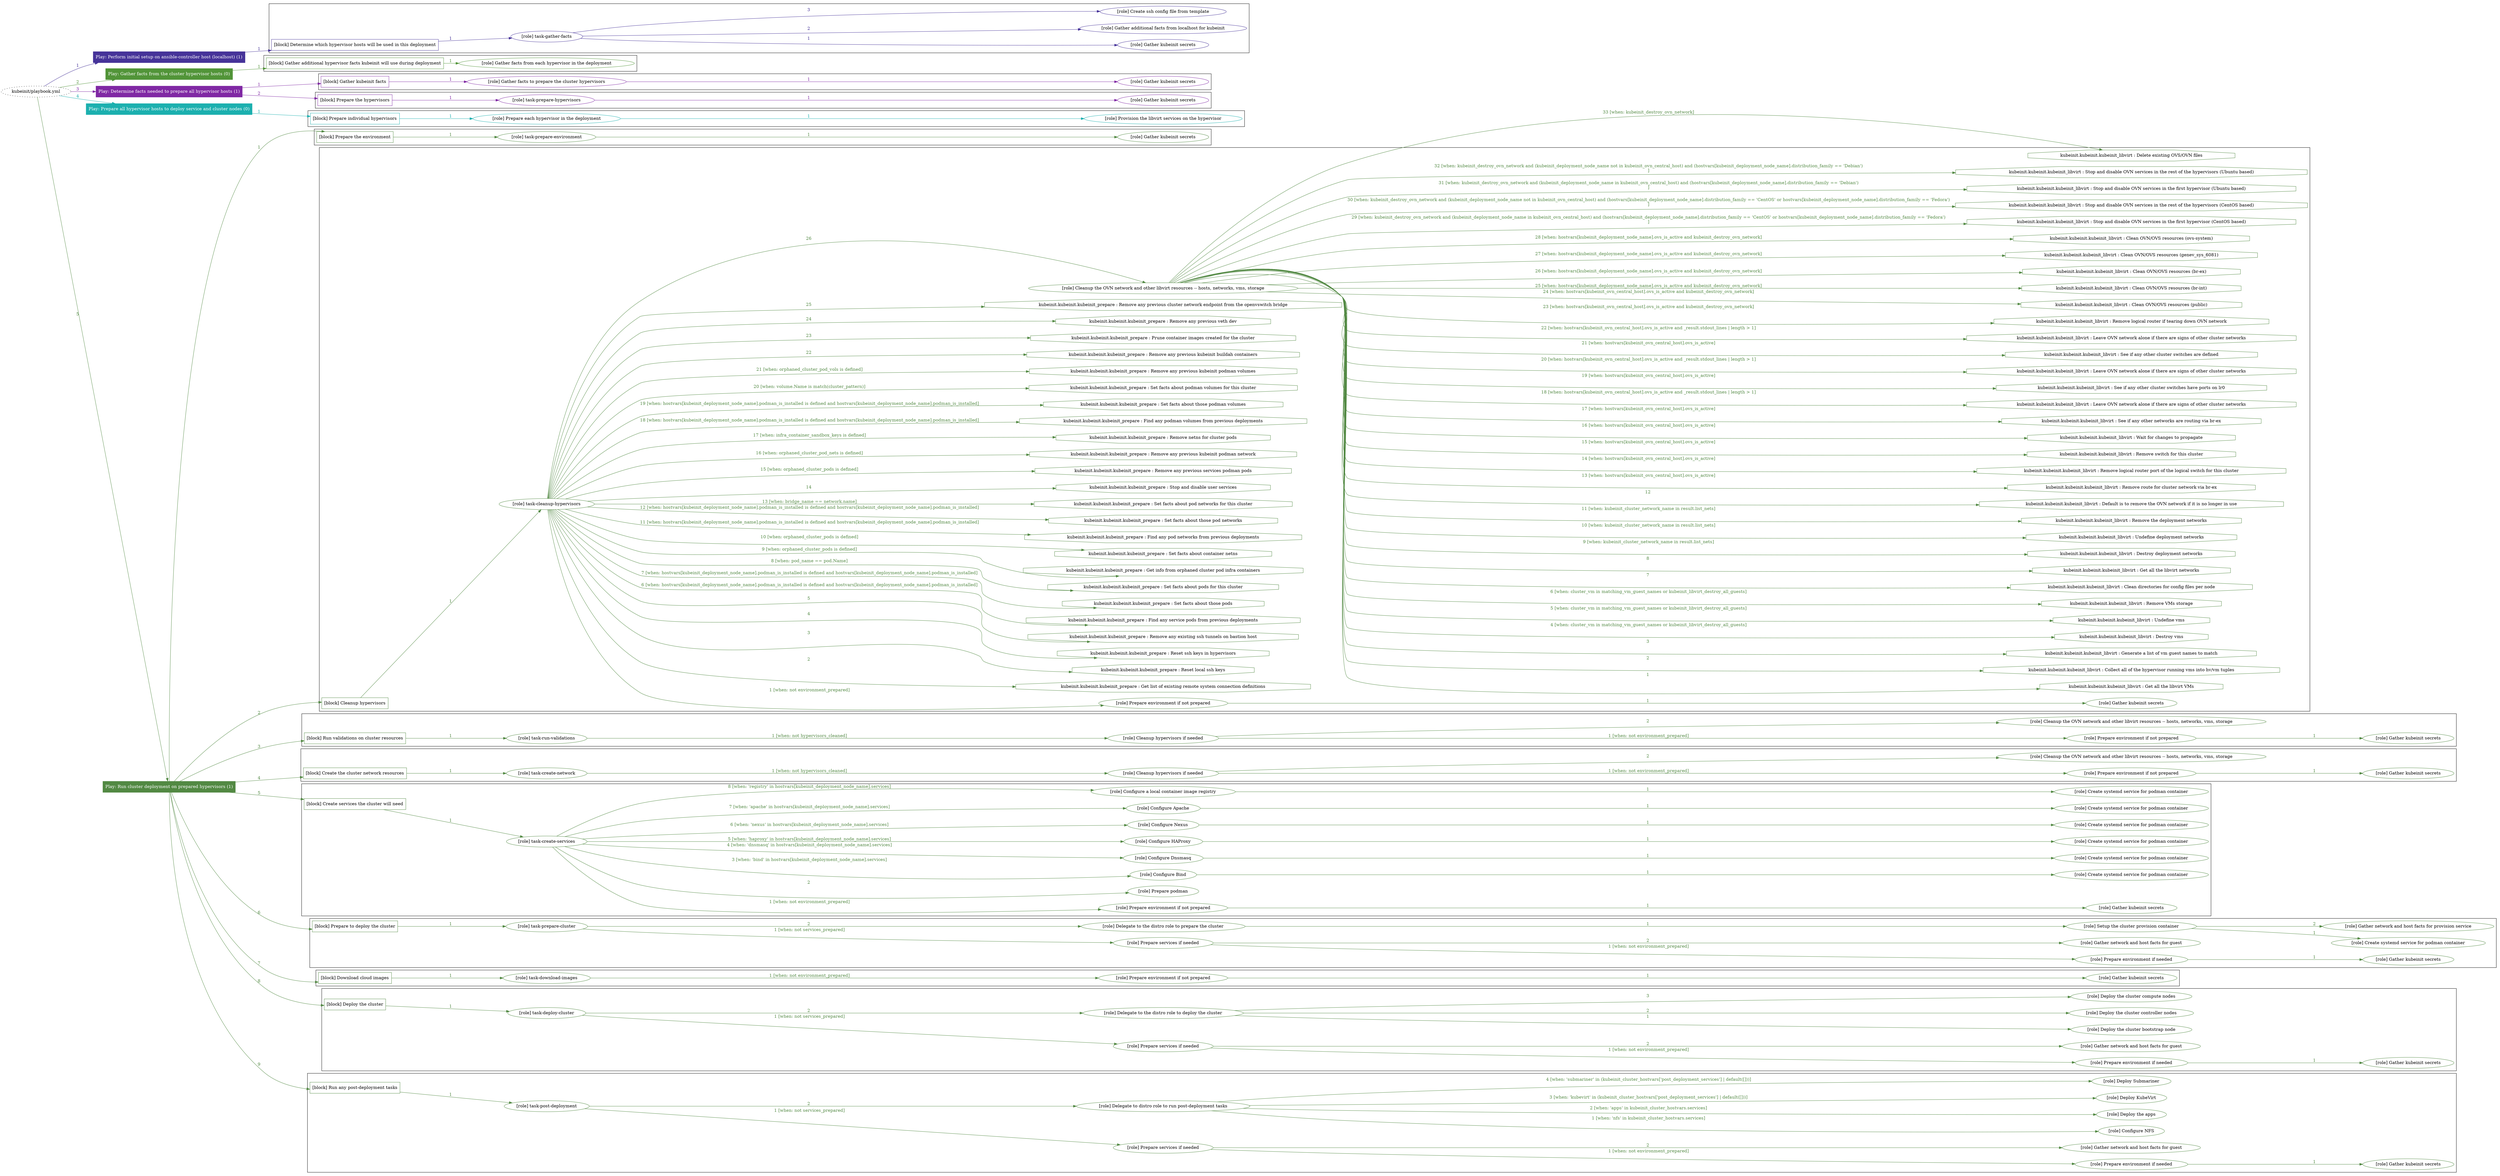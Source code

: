 digraph {
	graph [concentrate=true ordering=in rankdir=LR ratio=fill]
	edge [esep=5 sep=10]
	"kubeinit/playbook.yml" [URL="/home/runner/work/kubeinit/kubeinit/kubeinit/playbook.yml" id=playbook_e4038ee0 style=dotted]
	"kubeinit/playbook.yml" -> play_831b369a [label="1 " color="#463399" fontcolor="#463399" id=edge_a6ed8c7c labeltooltip="1 " tooltip="1 "]
	subgraph "Play: Perform initial setup on ansible-controller host (localhost) (1)" {
		play_831b369a [label="Play: Perform initial setup on ansible-controller host (localhost) (1)" URL="/home/runner/work/kubeinit/kubeinit/kubeinit/playbook.yml" color="#463399" fontcolor="#ffffff" id=play_831b369a shape=box style=filled tooltip=localhost]
		play_831b369a -> block_58892d24 [label=1 color="#463399" fontcolor="#463399" id=edge_cdca59dd labeltooltip=1 tooltip=1]
		subgraph cluster_block_58892d24 {
			block_58892d24 [label="[block] Determine which hypervisor hosts will be used in this deployment" URL="/home/runner/work/kubeinit/kubeinit/kubeinit/playbook.yml" color="#463399" id=block_58892d24 labeltooltip="Determine which hypervisor hosts will be used in this deployment" shape=box tooltip="Determine which hypervisor hosts will be used in this deployment"]
			block_58892d24 -> role_a4ab64d2 [label="1 " color="#463399" fontcolor="#463399" id=edge_c9d1537a labeltooltip="1 " tooltip="1 "]
			subgraph "task-gather-facts" {
				role_a4ab64d2 [label="[role] task-gather-facts" URL="/home/runner/work/kubeinit/kubeinit/kubeinit/playbook.yml" color="#463399" id=role_a4ab64d2 tooltip="task-gather-facts"]
				role_a4ab64d2 -> role_6a2a8c86 [label="1 " color="#463399" fontcolor="#463399" id=edge_d43c68fa labeltooltip="1 " tooltip="1 "]
				subgraph "Gather kubeinit secrets" {
					role_6a2a8c86 [label="[role] Gather kubeinit secrets" URL="/home/runner/.ansible/collections/ansible_collections/kubeinit/kubeinit/roles/kubeinit_prepare/tasks/build_hypervisors_group.yml" color="#463399" id=role_6a2a8c86 tooltip="Gather kubeinit secrets"]
				}
				role_a4ab64d2 -> role_1d81e669 [label="2 " color="#463399" fontcolor="#463399" id=edge_55ee9c54 labeltooltip="2 " tooltip="2 "]
				subgraph "Gather additional facts from localhost for kubeinit" {
					role_1d81e669 [label="[role] Gather additional facts from localhost for kubeinit" URL="/home/runner/.ansible/collections/ansible_collections/kubeinit/kubeinit/roles/kubeinit_prepare/tasks/build_hypervisors_group.yml" color="#463399" id=role_1d81e669 tooltip="Gather additional facts from localhost for kubeinit"]
				}
				role_a4ab64d2 -> role_8a5a8d15 [label="3 " color="#463399" fontcolor="#463399" id=edge_5d50173b labeltooltip="3 " tooltip="3 "]
				subgraph "Create ssh config file from template" {
					role_8a5a8d15 [label="[role] Create ssh config file from template" URL="/home/runner/.ansible/collections/ansible_collections/kubeinit/kubeinit/roles/kubeinit_prepare/tasks/build_hypervisors_group.yml" color="#463399" id=role_8a5a8d15 tooltip="Create ssh config file from template"]
				}
			}
		}
	}
	"kubeinit/playbook.yml" -> play_8b26bcf7 [label="2 " color="#519438" fontcolor="#519438" id=edge_7b3c4a9a labeltooltip="2 " tooltip="2 "]
	subgraph "Play: Gather facts from the cluster hypervisor hosts (0)" {
		play_8b26bcf7 [label="Play: Gather facts from the cluster hypervisor hosts (0)" URL="/home/runner/work/kubeinit/kubeinit/kubeinit/playbook.yml" color="#519438" fontcolor="#ffffff" id=play_8b26bcf7 shape=box style=filled tooltip="Play: Gather facts from the cluster hypervisor hosts (0)"]
		play_8b26bcf7 -> block_dfbc91c0 [label=1 color="#519438" fontcolor="#519438" id=edge_4e8c646e labeltooltip=1 tooltip=1]
		subgraph cluster_block_dfbc91c0 {
			block_dfbc91c0 [label="[block] Gather additional hypervisor facts kubeinit will use during deployment" URL="/home/runner/work/kubeinit/kubeinit/kubeinit/playbook.yml" color="#519438" id=block_dfbc91c0 labeltooltip="Gather additional hypervisor facts kubeinit will use during deployment" shape=box tooltip="Gather additional hypervisor facts kubeinit will use during deployment"]
			block_dfbc91c0 -> role_a5cfbb0c [label="1 " color="#519438" fontcolor="#519438" id=edge_987a6f23 labeltooltip="1 " tooltip="1 "]
			subgraph "Gather facts from each hypervisor in the deployment" {
				role_a5cfbb0c [label="[role] Gather facts from each hypervisor in the deployment" URL="/home/runner/work/kubeinit/kubeinit/kubeinit/playbook.yml" color="#519438" id=role_a5cfbb0c tooltip="Gather facts from each hypervisor in the deployment"]
			}
		}
	}
	"kubeinit/playbook.yml" -> play_16003a7a [label="3 " color="#8028a4" fontcolor="#8028a4" id=edge_4b555c93 labeltooltip="3 " tooltip="3 "]
	subgraph "Play: Determine facts needed to prepare all hypervisor hosts (1)" {
		play_16003a7a [label="Play: Determine facts needed to prepare all hypervisor hosts (1)" URL="/home/runner/work/kubeinit/kubeinit/kubeinit/playbook.yml" color="#8028a4" fontcolor="#ffffff" id=play_16003a7a shape=box style=filled tooltip=localhost]
		play_16003a7a -> block_1ab7f437 [label=1 color="#8028a4" fontcolor="#8028a4" id=edge_2bfa9006 labeltooltip=1 tooltip=1]
		subgraph cluster_block_1ab7f437 {
			block_1ab7f437 [label="[block] Gather kubeinit facts" URL="/home/runner/work/kubeinit/kubeinit/kubeinit/playbook.yml" color="#8028a4" id=block_1ab7f437 labeltooltip="Gather kubeinit facts" shape=box tooltip="Gather kubeinit facts"]
			block_1ab7f437 -> role_b45d954c [label="1 " color="#8028a4" fontcolor="#8028a4" id=edge_37ce0c12 labeltooltip="1 " tooltip="1 "]
			subgraph "Gather facts to prepare the cluster hypervisors" {
				role_b45d954c [label="[role] Gather facts to prepare the cluster hypervisors" URL="/home/runner/work/kubeinit/kubeinit/kubeinit/playbook.yml" color="#8028a4" id=role_b45d954c tooltip="Gather facts to prepare the cluster hypervisors"]
				role_b45d954c -> role_164007d0 [label="1 " color="#8028a4" fontcolor="#8028a4" id=edge_5d4f4eb5 labeltooltip="1 " tooltip="1 "]
				subgraph "Gather kubeinit secrets" {
					role_164007d0 [label="[role] Gather kubeinit secrets" URL="/home/runner/.ansible/collections/ansible_collections/kubeinit/kubeinit/roles/kubeinit_prepare/tasks/gather_kubeinit_facts.yml" color="#8028a4" id=role_164007d0 tooltip="Gather kubeinit secrets"]
				}
			}
		}
		play_16003a7a -> block_0c937b89 [label=2 color="#8028a4" fontcolor="#8028a4" id=edge_6db26a1e labeltooltip=2 tooltip=2]
		subgraph cluster_block_0c937b89 {
			block_0c937b89 [label="[block] Prepare the hypervisors" URL="/home/runner/work/kubeinit/kubeinit/kubeinit/playbook.yml" color="#8028a4" id=block_0c937b89 labeltooltip="Prepare the hypervisors" shape=box tooltip="Prepare the hypervisors"]
			block_0c937b89 -> role_f7c704ea [label="1 " color="#8028a4" fontcolor="#8028a4" id=edge_586d2a8c labeltooltip="1 " tooltip="1 "]
			subgraph "task-prepare-hypervisors" {
				role_f7c704ea [label="[role] task-prepare-hypervisors" URL="/home/runner/work/kubeinit/kubeinit/kubeinit/playbook.yml" color="#8028a4" id=role_f7c704ea tooltip="task-prepare-hypervisors"]
				role_f7c704ea -> role_c9e0d21e [label="1 " color="#8028a4" fontcolor="#8028a4" id=edge_ecc992af labeltooltip="1 " tooltip="1 "]
				subgraph "Gather kubeinit secrets" {
					role_c9e0d21e [label="[role] Gather kubeinit secrets" URL="/home/runner/.ansible/collections/ansible_collections/kubeinit/kubeinit/roles/kubeinit_prepare/tasks/gather_kubeinit_facts.yml" color="#8028a4" id=role_c9e0d21e tooltip="Gather kubeinit secrets"]
				}
			}
		}
	}
	"kubeinit/playbook.yml" -> play_dc21e74c [label="4 " color="#1cb0af" fontcolor="#1cb0af" id=edge_918e969e labeltooltip="4 " tooltip="4 "]
	subgraph "Play: Prepare all hypervisor hosts to deploy service and cluster nodes (0)" {
		play_dc21e74c [label="Play: Prepare all hypervisor hosts to deploy service and cluster nodes (0)" URL="/home/runner/work/kubeinit/kubeinit/kubeinit/playbook.yml" color="#1cb0af" fontcolor="#ffffff" id=play_dc21e74c shape=box style=filled tooltip="Play: Prepare all hypervisor hosts to deploy service and cluster nodes (0)"]
		play_dc21e74c -> block_846e88e8 [label=1 color="#1cb0af" fontcolor="#1cb0af" id=edge_9c321d3b labeltooltip=1 tooltip=1]
		subgraph cluster_block_846e88e8 {
			block_846e88e8 [label="[block] Prepare individual hypervisors" URL="/home/runner/work/kubeinit/kubeinit/kubeinit/playbook.yml" color="#1cb0af" id=block_846e88e8 labeltooltip="Prepare individual hypervisors" shape=box tooltip="Prepare individual hypervisors"]
			block_846e88e8 -> role_dfe4b191 [label="1 " color="#1cb0af" fontcolor="#1cb0af" id=edge_93359867 labeltooltip="1 " tooltip="1 "]
			subgraph "Prepare each hypervisor in the deployment" {
				role_dfe4b191 [label="[role] Prepare each hypervisor in the deployment" URL="/home/runner/work/kubeinit/kubeinit/kubeinit/playbook.yml" color="#1cb0af" id=role_dfe4b191 tooltip="Prepare each hypervisor in the deployment"]
				role_dfe4b191 -> role_c6652d1d [label="1 " color="#1cb0af" fontcolor="#1cb0af" id=edge_cefabd10 labeltooltip="1 " tooltip="1 "]
				subgraph "Provision the libvirt services on the hypervisor" {
					role_c6652d1d [label="[role] Provision the libvirt services on the hypervisor" URL="/home/runner/.ansible/collections/ansible_collections/kubeinit/kubeinit/roles/kubeinit_prepare/tasks/prepare_hypervisor.yml" color="#1cb0af" id=role_c6652d1d tooltip="Provision the libvirt services on the hypervisor"]
				}
			}
		}
	}
	"kubeinit/playbook.yml" -> play_cea19918 [label="5 " color="#528943" fontcolor="#528943" id=edge_725206a6 labeltooltip="5 " tooltip="5 "]
	subgraph "Play: Run cluster deployment on prepared hypervisors (1)" {
		play_cea19918 [label="Play: Run cluster deployment on prepared hypervisors (1)" URL="/home/runner/work/kubeinit/kubeinit/kubeinit/playbook.yml" color="#528943" fontcolor="#ffffff" id=play_cea19918 shape=box style=filled tooltip=localhost]
		play_cea19918 -> block_9dfc4871 [label=1 color="#528943" fontcolor="#528943" id=edge_60de9f08 labeltooltip=1 tooltip=1]
		subgraph cluster_block_9dfc4871 {
			block_9dfc4871 [label="[block] Prepare the environment" URL="/home/runner/work/kubeinit/kubeinit/kubeinit/playbook.yml" color="#528943" id=block_9dfc4871 labeltooltip="Prepare the environment" shape=box tooltip="Prepare the environment"]
			block_9dfc4871 -> role_f5bd1522 [label="1 " color="#528943" fontcolor="#528943" id=edge_b88d7325 labeltooltip="1 " tooltip="1 "]
			subgraph "task-prepare-environment" {
				role_f5bd1522 [label="[role] task-prepare-environment" URL="/home/runner/work/kubeinit/kubeinit/kubeinit/playbook.yml" color="#528943" id=role_f5bd1522 tooltip="task-prepare-environment"]
				role_f5bd1522 -> role_c795cba3 [label="1 " color="#528943" fontcolor="#528943" id=edge_d44b4c2e labeltooltip="1 " tooltip="1 "]
				subgraph "Gather kubeinit secrets" {
					role_c795cba3 [label="[role] Gather kubeinit secrets" URL="/home/runner/.ansible/collections/ansible_collections/kubeinit/kubeinit/roles/kubeinit_prepare/tasks/gather_kubeinit_facts.yml" color="#528943" id=role_c795cba3 tooltip="Gather kubeinit secrets"]
				}
			}
		}
		play_cea19918 -> block_3390c017 [label=2 color="#528943" fontcolor="#528943" id=edge_564509fc labeltooltip=2 tooltip=2]
		subgraph cluster_block_3390c017 {
			block_3390c017 [label="[block] Cleanup hypervisors" URL="/home/runner/work/kubeinit/kubeinit/kubeinit/playbook.yml" color="#528943" id=block_3390c017 labeltooltip="Cleanup hypervisors" shape=box tooltip="Cleanup hypervisors"]
			block_3390c017 -> role_e6f1c039 [label="1 " color="#528943" fontcolor="#528943" id=edge_2a058266 labeltooltip="1 " tooltip="1 "]
			subgraph "task-cleanup-hypervisors" {
				role_e6f1c039 [label="[role] task-cleanup-hypervisors" URL="/home/runner/work/kubeinit/kubeinit/kubeinit/playbook.yml" color="#528943" id=role_e6f1c039 tooltip="task-cleanup-hypervisors"]
				role_e6f1c039 -> role_db9fc816 [label="1 [when: not environment_prepared]" color="#528943" fontcolor="#528943" id=edge_ca016c4d labeltooltip="1 [when: not environment_prepared]" tooltip="1 [when: not environment_prepared]"]
				subgraph "Prepare environment if not prepared" {
					role_db9fc816 [label="[role] Prepare environment if not prepared" URL="/home/runner/.ansible/collections/ansible_collections/kubeinit/kubeinit/roles/kubeinit_prepare/tasks/cleanup_hypervisors.yml" color="#528943" id=role_db9fc816 tooltip="Prepare environment if not prepared"]
					role_db9fc816 -> role_be3aa596 [label="1 " color="#528943" fontcolor="#528943" id=edge_cb4848e1 labeltooltip="1 " tooltip="1 "]
					subgraph "Gather kubeinit secrets" {
						role_be3aa596 [label="[role] Gather kubeinit secrets" URL="/home/runner/.ansible/collections/ansible_collections/kubeinit/kubeinit/roles/kubeinit_prepare/tasks/gather_kubeinit_facts.yml" color="#528943" id=role_be3aa596 tooltip="Gather kubeinit secrets"]
					}
				}
				task_abaf2699 [label="kubeinit.kubeinit.kubeinit_prepare : Get list of existing remote system connection definitions" URL="/home/runner/.ansible/collections/ansible_collections/kubeinit/kubeinit/roles/kubeinit_prepare/tasks/cleanup_hypervisors.yml" color="#528943" id=task_abaf2699 shape=octagon tooltip="kubeinit.kubeinit.kubeinit_prepare : Get list of existing remote system connection definitions"]
				role_e6f1c039 -> task_abaf2699 [label="2 " color="#528943" fontcolor="#528943" id=edge_c8395c06 labeltooltip="2 " tooltip="2 "]
				task_dc4e5938 [label="kubeinit.kubeinit.kubeinit_prepare : Reset local ssh keys" URL="/home/runner/.ansible/collections/ansible_collections/kubeinit/kubeinit/roles/kubeinit_prepare/tasks/cleanup_hypervisors.yml" color="#528943" id=task_dc4e5938 shape=octagon tooltip="kubeinit.kubeinit.kubeinit_prepare : Reset local ssh keys"]
				role_e6f1c039 -> task_dc4e5938 [label="3 " color="#528943" fontcolor="#528943" id=edge_4791a1e3 labeltooltip="3 " tooltip="3 "]
				task_b7c2eef9 [label="kubeinit.kubeinit.kubeinit_prepare : Reset ssh keys in hypervisors" URL="/home/runner/.ansible/collections/ansible_collections/kubeinit/kubeinit/roles/kubeinit_prepare/tasks/cleanup_hypervisors.yml" color="#528943" id=task_b7c2eef9 shape=octagon tooltip="kubeinit.kubeinit.kubeinit_prepare : Reset ssh keys in hypervisors"]
				role_e6f1c039 -> task_b7c2eef9 [label="4 " color="#528943" fontcolor="#528943" id=edge_6778c8d4 labeltooltip="4 " tooltip="4 "]
				task_591249a0 [label="kubeinit.kubeinit.kubeinit_prepare : Remove any existing ssh tunnels on bastion host" URL="/home/runner/.ansible/collections/ansible_collections/kubeinit/kubeinit/roles/kubeinit_prepare/tasks/cleanup_hypervisors.yml" color="#528943" id=task_591249a0 shape=octagon tooltip="kubeinit.kubeinit.kubeinit_prepare : Remove any existing ssh tunnels on bastion host"]
				role_e6f1c039 -> task_591249a0 [label="5 " color="#528943" fontcolor="#528943" id=edge_a4ec54c8 labeltooltip="5 " tooltip="5 "]
				task_e065d64d [label="kubeinit.kubeinit.kubeinit_prepare : Find any service pods from previous deployments" URL="/home/runner/.ansible/collections/ansible_collections/kubeinit/kubeinit/roles/kubeinit_prepare/tasks/cleanup_hypervisors.yml" color="#528943" id=task_e065d64d shape=octagon tooltip="kubeinit.kubeinit.kubeinit_prepare : Find any service pods from previous deployments"]
				role_e6f1c039 -> task_e065d64d [label="6 [when: hostvars[kubeinit_deployment_node_name].podman_is_installed is defined and hostvars[kubeinit_deployment_node_name].podman_is_installed]" color="#528943" fontcolor="#528943" id=edge_3c617e09 labeltooltip="6 [when: hostvars[kubeinit_deployment_node_name].podman_is_installed is defined and hostvars[kubeinit_deployment_node_name].podman_is_installed]" tooltip="6 [when: hostvars[kubeinit_deployment_node_name].podman_is_installed is defined and hostvars[kubeinit_deployment_node_name].podman_is_installed]"]
				task_67e02d7b [label="kubeinit.kubeinit.kubeinit_prepare : Set facts about those pods" URL="/home/runner/.ansible/collections/ansible_collections/kubeinit/kubeinit/roles/kubeinit_prepare/tasks/cleanup_hypervisors.yml" color="#528943" id=task_67e02d7b shape=octagon tooltip="kubeinit.kubeinit.kubeinit_prepare : Set facts about those pods"]
				role_e6f1c039 -> task_67e02d7b [label="7 [when: hostvars[kubeinit_deployment_node_name].podman_is_installed is defined and hostvars[kubeinit_deployment_node_name].podman_is_installed]" color="#528943" fontcolor="#528943" id=edge_f482203b labeltooltip="7 [when: hostvars[kubeinit_deployment_node_name].podman_is_installed is defined and hostvars[kubeinit_deployment_node_name].podman_is_installed]" tooltip="7 [when: hostvars[kubeinit_deployment_node_name].podman_is_installed is defined and hostvars[kubeinit_deployment_node_name].podman_is_installed]"]
				task_da7e217c [label="kubeinit.kubeinit.kubeinit_prepare : Set facts about pods for this cluster" URL="/home/runner/.ansible/collections/ansible_collections/kubeinit/kubeinit/roles/kubeinit_prepare/tasks/cleanup_hypervisors.yml" color="#528943" id=task_da7e217c shape=octagon tooltip="kubeinit.kubeinit.kubeinit_prepare : Set facts about pods for this cluster"]
				role_e6f1c039 -> task_da7e217c [label="8 [when: pod_name == pod.Name]" color="#528943" fontcolor="#528943" id=edge_178d1c49 labeltooltip="8 [when: pod_name == pod.Name]" tooltip="8 [when: pod_name == pod.Name]"]
				task_9653c559 [label="kubeinit.kubeinit.kubeinit_prepare : Get info from orphaned cluster pod infra containers" URL="/home/runner/.ansible/collections/ansible_collections/kubeinit/kubeinit/roles/kubeinit_prepare/tasks/cleanup_hypervisors.yml" color="#528943" id=task_9653c559 shape=octagon tooltip="kubeinit.kubeinit.kubeinit_prepare : Get info from orphaned cluster pod infra containers"]
				role_e6f1c039 -> task_9653c559 [label="9 [when: orphaned_cluster_pods is defined]" color="#528943" fontcolor="#528943" id=edge_bf671e74 labeltooltip="9 [when: orphaned_cluster_pods is defined]" tooltip="9 [when: orphaned_cluster_pods is defined]"]
				task_ea6ba40d [label="kubeinit.kubeinit.kubeinit_prepare : Set facts about container netns" URL="/home/runner/.ansible/collections/ansible_collections/kubeinit/kubeinit/roles/kubeinit_prepare/tasks/cleanup_hypervisors.yml" color="#528943" id=task_ea6ba40d shape=octagon tooltip="kubeinit.kubeinit.kubeinit_prepare : Set facts about container netns"]
				role_e6f1c039 -> task_ea6ba40d [label="10 [when: orphaned_cluster_pods is defined]" color="#528943" fontcolor="#528943" id=edge_4c61caf8 labeltooltip="10 [when: orphaned_cluster_pods is defined]" tooltip="10 [when: orphaned_cluster_pods is defined]"]
				task_ac9b9f7d [label="kubeinit.kubeinit.kubeinit_prepare : Find any pod networks from previous deployments" URL="/home/runner/.ansible/collections/ansible_collections/kubeinit/kubeinit/roles/kubeinit_prepare/tasks/cleanup_hypervisors.yml" color="#528943" id=task_ac9b9f7d shape=octagon tooltip="kubeinit.kubeinit.kubeinit_prepare : Find any pod networks from previous deployments"]
				role_e6f1c039 -> task_ac9b9f7d [label="11 [when: hostvars[kubeinit_deployment_node_name].podman_is_installed is defined and hostvars[kubeinit_deployment_node_name].podman_is_installed]" color="#528943" fontcolor="#528943" id=edge_eb65e752 labeltooltip="11 [when: hostvars[kubeinit_deployment_node_name].podman_is_installed is defined and hostvars[kubeinit_deployment_node_name].podman_is_installed]" tooltip="11 [when: hostvars[kubeinit_deployment_node_name].podman_is_installed is defined and hostvars[kubeinit_deployment_node_name].podman_is_installed]"]
				task_cb24ae2f [label="kubeinit.kubeinit.kubeinit_prepare : Set facts about those pod networks" URL="/home/runner/.ansible/collections/ansible_collections/kubeinit/kubeinit/roles/kubeinit_prepare/tasks/cleanup_hypervisors.yml" color="#528943" id=task_cb24ae2f shape=octagon tooltip="kubeinit.kubeinit.kubeinit_prepare : Set facts about those pod networks"]
				role_e6f1c039 -> task_cb24ae2f [label="12 [when: hostvars[kubeinit_deployment_node_name].podman_is_installed is defined and hostvars[kubeinit_deployment_node_name].podman_is_installed]" color="#528943" fontcolor="#528943" id=edge_ec5fa6c7 labeltooltip="12 [when: hostvars[kubeinit_deployment_node_name].podman_is_installed is defined and hostvars[kubeinit_deployment_node_name].podman_is_installed]" tooltip="12 [when: hostvars[kubeinit_deployment_node_name].podman_is_installed is defined and hostvars[kubeinit_deployment_node_name].podman_is_installed]"]
				task_4e96bf77 [label="kubeinit.kubeinit.kubeinit_prepare : Set facts about pod networks for this cluster" URL="/home/runner/.ansible/collections/ansible_collections/kubeinit/kubeinit/roles/kubeinit_prepare/tasks/cleanup_hypervisors.yml" color="#528943" id=task_4e96bf77 shape=octagon tooltip="kubeinit.kubeinit.kubeinit_prepare : Set facts about pod networks for this cluster"]
				role_e6f1c039 -> task_4e96bf77 [label="13 [when: bridge_name == network.name]" color="#528943" fontcolor="#528943" id=edge_9e1f5237 labeltooltip="13 [when: bridge_name == network.name]" tooltip="13 [when: bridge_name == network.name]"]
				task_bf63a697 [label="kubeinit.kubeinit.kubeinit_prepare : Stop and disable user services" URL="/home/runner/.ansible/collections/ansible_collections/kubeinit/kubeinit/roles/kubeinit_prepare/tasks/cleanup_hypervisors.yml" color="#528943" id=task_bf63a697 shape=octagon tooltip="kubeinit.kubeinit.kubeinit_prepare : Stop and disable user services"]
				role_e6f1c039 -> task_bf63a697 [label="14 " color="#528943" fontcolor="#528943" id=edge_6d0c5b33 labeltooltip="14 " tooltip="14 "]
				task_8d669840 [label="kubeinit.kubeinit.kubeinit_prepare : Remove any previous services podman pods" URL="/home/runner/.ansible/collections/ansible_collections/kubeinit/kubeinit/roles/kubeinit_prepare/tasks/cleanup_hypervisors.yml" color="#528943" id=task_8d669840 shape=octagon tooltip="kubeinit.kubeinit.kubeinit_prepare : Remove any previous services podman pods"]
				role_e6f1c039 -> task_8d669840 [label="15 [when: orphaned_cluster_pods is defined]" color="#528943" fontcolor="#528943" id=edge_0cb865e7 labeltooltip="15 [when: orphaned_cluster_pods is defined]" tooltip="15 [when: orphaned_cluster_pods is defined]"]
				task_cd0a2f13 [label="kubeinit.kubeinit.kubeinit_prepare : Remove any previous kubeinit podman network" URL="/home/runner/.ansible/collections/ansible_collections/kubeinit/kubeinit/roles/kubeinit_prepare/tasks/cleanup_hypervisors.yml" color="#528943" id=task_cd0a2f13 shape=octagon tooltip="kubeinit.kubeinit.kubeinit_prepare : Remove any previous kubeinit podman network"]
				role_e6f1c039 -> task_cd0a2f13 [label="16 [when: orphaned_cluster_pod_nets is defined]" color="#528943" fontcolor="#528943" id=edge_62014f19 labeltooltip="16 [when: orphaned_cluster_pod_nets is defined]" tooltip="16 [when: orphaned_cluster_pod_nets is defined]"]
				task_f394fdd6 [label="kubeinit.kubeinit.kubeinit_prepare : Remove netns for cluster pods" URL="/home/runner/.ansible/collections/ansible_collections/kubeinit/kubeinit/roles/kubeinit_prepare/tasks/cleanup_hypervisors.yml" color="#528943" id=task_f394fdd6 shape=octagon tooltip="kubeinit.kubeinit.kubeinit_prepare : Remove netns for cluster pods"]
				role_e6f1c039 -> task_f394fdd6 [label="17 [when: infra_container_sandbox_keys is defined]" color="#528943" fontcolor="#528943" id=edge_19513abc labeltooltip="17 [when: infra_container_sandbox_keys is defined]" tooltip="17 [when: infra_container_sandbox_keys is defined]"]
				task_76eba661 [label="kubeinit.kubeinit.kubeinit_prepare : Find any podman volumes from previous deployments" URL="/home/runner/.ansible/collections/ansible_collections/kubeinit/kubeinit/roles/kubeinit_prepare/tasks/cleanup_hypervisors.yml" color="#528943" id=task_76eba661 shape=octagon tooltip="kubeinit.kubeinit.kubeinit_prepare : Find any podman volumes from previous deployments"]
				role_e6f1c039 -> task_76eba661 [label="18 [when: hostvars[kubeinit_deployment_node_name].podman_is_installed is defined and hostvars[kubeinit_deployment_node_name].podman_is_installed]" color="#528943" fontcolor="#528943" id=edge_e0a42c1f labeltooltip="18 [when: hostvars[kubeinit_deployment_node_name].podman_is_installed is defined and hostvars[kubeinit_deployment_node_name].podman_is_installed]" tooltip="18 [when: hostvars[kubeinit_deployment_node_name].podman_is_installed is defined and hostvars[kubeinit_deployment_node_name].podman_is_installed]"]
				task_c7b259c6 [label="kubeinit.kubeinit.kubeinit_prepare : Set facts about those podman volumes" URL="/home/runner/.ansible/collections/ansible_collections/kubeinit/kubeinit/roles/kubeinit_prepare/tasks/cleanup_hypervisors.yml" color="#528943" id=task_c7b259c6 shape=octagon tooltip="kubeinit.kubeinit.kubeinit_prepare : Set facts about those podman volumes"]
				role_e6f1c039 -> task_c7b259c6 [label="19 [when: hostvars[kubeinit_deployment_node_name].podman_is_installed is defined and hostvars[kubeinit_deployment_node_name].podman_is_installed]" color="#528943" fontcolor="#528943" id=edge_3d846191 labeltooltip="19 [when: hostvars[kubeinit_deployment_node_name].podman_is_installed is defined and hostvars[kubeinit_deployment_node_name].podman_is_installed]" tooltip="19 [when: hostvars[kubeinit_deployment_node_name].podman_is_installed is defined and hostvars[kubeinit_deployment_node_name].podman_is_installed]"]
				task_3e2cbd6f [label="kubeinit.kubeinit.kubeinit_prepare : Set facts about podman volumes for this cluster" URL="/home/runner/.ansible/collections/ansible_collections/kubeinit/kubeinit/roles/kubeinit_prepare/tasks/cleanup_hypervisors.yml" color="#528943" id=task_3e2cbd6f shape=octagon tooltip="kubeinit.kubeinit.kubeinit_prepare : Set facts about podman volumes for this cluster"]
				role_e6f1c039 -> task_3e2cbd6f [label="20 [when: volume.Name is match(cluster_pattern)]" color="#528943" fontcolor="#528943" id=edge_d3df8e91 labeltooltip="20 [when: volume.Name is match(cluster_pattern)]" tooltip="20 [when: volume.Name is match(cluster_pattern)]"]
				task_a173b59f [label="kubeinit.kubeinit.kubeinit_prepare : Remove any previous kubeinit podman volumes" URL="/home/runner/.ansible/collections/ansible_collections/kubeinit/kubeinit/roles/kubeinit_prepare/tasks/cleanup_hypervisors.yml" color="#528943" id=task_a173b59f shape=octagon tooltip="kubeinit.kubeinit.kubeinit_prepare : Remove any previous kubeinit podman volumes"]
				role_e6f1c039 -> task_a173b59f [label="21 [when: orphaned_cluster_pod_vols is defined]" color="#528943" fontcolor="#528943" id=edge_9d6ad3a3 labeltooltip="21 [when: orphaned_cluster_pod_vols is defined]" tooltip="21 [when: orphaned_cluster_pod_vols is defined]"]
				task_55555ccc [label="kubeinit.kubeinit.kubeinit_prepare : Remove any previous kubeinit buildah containers" URL="/home/runner/.ansible/collections/ansible_collections/kubeinit/kubeinit/roles/kubeinit_prepare/tasks/cleanup_hypervisors.yml" color="#528943" id=task_55555ccc shape=octagon tooltip="kubeinit.kubeinit.kubeinit_prepare : Remove any previous kubeinit buildah containers"]
				role_e6f1c039 -> task_55555ccc [label="22 " color="#528943" fontcolor="#528943" id=edge_33150c3b labeltooltip="22 " tooltip="22 "]
				task_048bb504 [label="kubeinit.kubeinit.kubeinit_prepare : Prune container images created for the cluster" URL="/home/runner/.ansible/collections/ansible_collections/kubeinit/kubeinit/roles/kubeinit_prepare/tasks/cleanup_hypervisors.yml" color="#528943" id=task_048bb504 shape=octagon tooltip="kubeinit.kubeinit.kubeinit_prepare : Prune container images created for the cluster"]
				role_e6f1c039 -> task_048bb504 [label="23 " color="#528943" fontcolor="#528943" id=edge_5ac2751c labeltooltip="23 " tooltip="23 "]
				task_67e2c19c [label="kubeinit.kubeinit.kubeinit_prepare : Remove any previous veth dev" URL="/home/runner/.ansible/collections/ansible_collections/kubeinit/kubeinit/roles/kubeinit_prepare/tasks/cleanup_hypervisors.yml" color="#528943" id=task_67e2c19c shape=octagon tooltip="kubeinit.kubeinit.kubeinit_prepare : Remove any previous veth dev"]
				role_e6f1c039 -> task_67e2c19c [label="24 " color="#528943" fontcolor="#528943" id=edge_c56a5b06 labeltooltip="24 " tooltip="24 "]
				task_939c7a53 [label="kubeinit.kubeinit.kubeinit_prepare : Remove any previous cluster network endpoint from the openvswitch bridge" URL="/home/runner/.ansible/collections/ansible_collections/kubeinit/kubeinit/roles/kubeinit_prepare/tasks/cleanup_hypervisors.yml" color="#528943" id=task_939c7a53 shape=octagon tooltip="kubeinit.kubeinit.kubeinit_prepare : Remove any previous cluster network endpoint from the openvswitch bridge"]
				role_e6f1c039 -> task_939c7a53 [label="25 " color="#528943" fontcolor="#528943" id=edge_253eb628 labeltooltip="25 " tooltip="25 "]
				role_e6f1c039 -> role_e86e912a [label="26 " color="#528943" fontcolor="#528943" id=edge_9a52cf67 labeltooltip="26 " tooltip="26 "]
				subgraph "Cleanup the OVN network and other libvirt resources -- hosts, networks, vms, storage" {
					role_e86e912a [label="[role] Cleanup the OVN network and other libvirt resources -- hosts, networks, vms, storage" URL="/home/runner/.ansible/collections/ansible_collections/kubeinit/kubeinit/roles/kubeinit_prepare/tasks/cleanup_hypervisors.yml" color="#528943" id=role_e86e912a tooltip="Cleanup the OVN network and other libvirt resources -- hosts, networks, vms, storage"]
					task_94f65a8d [label="kubeinit.kubeinit.kubeinit_libvirt : Get all the libvirt VMs" URL="/home/runner/.ansible/collections/ansible_collections/kubeinit/kubeinit/roles/kubeinit_libvirt/tasks/cleanup_libvirt.yml" color="#528943" id=task_94f65a8d shape=octagon tooltip="kubeinit.kubeinit.kubeinit_libvirt : Get all the libvirt VMs"]
					role_e86e912a -> task_94f65a8d [label="1 " color="#528943" fontcolor="#528943" id=edge_11e880ab labeltooltip="1 " tooltip="1 "]
					task_e431937b [label="kubeinit.kubeinit.kubeinit_libvirt : Collect all of the hypervisor running vms into hv/vm tuples" URL="/home/runner/.ansible/collections/ansible_collections/kubeinit/kubeinit/roles/kubeinit_libvirt/tasks/cleanup_libvirt.yml" color="#528943" id=task_e431937b shape=octagon tooltip="kubeinit.kubeinit.kubeinit_libvirt : Collect all of the hypervisor running vms into hv/vm tuples"]
					role_e86e912a -> task_e431937b [label="2 " color="#528943" fontcolor="#528943" id=edge_24aa5f70 labeltooltip="2 " tooltip="2 "]
					task_2bbab253 [label="kubeinit.kubeinit.kubeinit_libvirt : Generate a list of vm guest names to match" URL="/home/runner/.ansible/collections/ansible_collections/kubeinit/kubeinit/roles/kubeinit_libvirt/tasks/cleanup_libvirt.yml" color="#528943" id=task_2bbab253 shape=octagon tooltip="kubeinit.kubeinit.kubeinit_libvirt : Generate a list of vm guest names to match"]
					role_e86e912a -> task_2bbab253 [label="3 " color="#528943" fontcolor="#528943" id=edge_bd2d0c93 labeltooltip="3 " tooltip="3 "]
					task_adae31e2 [label="kubeinit.kubeinit.kubeinit_libvirt : Destroy vms" URL="/home/runner/.ansible/collections/ansible_collections/kubeinit/kubeinit/roles/kubeinit_libvirt/tasks/cleanup_libvirt.yml" color="#528943" id=task_adae31e2 shape=octagon tooltip="kubeinit.kubeinit.kubeinit_libvirt : Destroy vms"]
					role_e86e912a -> task_adae31e2 [label="4 [when: cluster_vm in matching_vm_guest_names or kubeinit_libvirt_destroy_all_guests]" color="#528943" fontcolor="#528943" id=edge_915f06e5 labeltooltip="4 [when: cluster_vm in matching_vm_guest_names or kubeinit_libvirt_destroy_all_guests]" tooltip="4 [when: cluster_vm in matching_vm_guest_names or kubeinit_libvirt_destroy_all_guests]"]
					task_f608be14 [label="kubeinit.kubeinit.kubeinit_libvirt : Undefine vms" URL="/home/runner/.ansible/collections/ansible_collections/kubeinit/kubeinit/roles/kubeinit_libvirt/tasks/cleanup_libvirt.yml" color="#528943" id=task_f608be14 shape=octagon tooltip="kubeinit.kubeinit.kubeinit_libvirt : Undefine vms"]
					role_e86e912a -> task_f608be14 [label="5 [when: cluster_vm in matching_vm_guest_names or kubeinit_libvirt_destroy_all_guests]" color="#528943" fontcolor="#528943" id=edge_f13e2670 labeltooltip="5 [when: cluster_vm in matching_vm_guest_names or kubeinit_libvirt_destroy_all_guests]" tooltip="5 [when: cluster_vm in matching_vm_guest_names or kubeinit_libvirt_destroy_all_guests]"]
					task_3ca17668 [label="kubeinit.kubeinit.kubeinit_libvirt : Remove VMs storage" URL="/home/runner/.ansible/collections/ansible_collections/kubeinit/kubeinit/roles/kubeinit_libvirt/tasks/cleanup_libvirt.yml" color="#528943" id=task_3ca17668 shape=octagon tooltip="kubeinit.kubeinit.kubeinit_libvirt : Remove VMs storage"]
					role_e86e912a -> task_3ca17668 [label="6 [when: cluster_vm in matching_vm_guest_names or kubeinit_libvirt_destroy_all_guests]" color="#528943" fontcolor="#528943" id=edge_04378800 labeltooltip="6 [when: cluster_vm in matching_vm_guest_names or kubeinit_libvirt_destroy_all_guests]" tooltip="6 [when: cluster_vm in matching_vm_guest_names or kubeinit_libvirt_destroy_all_guests]"]
					task_7b1c5227 [label="kubeinit.kubeinit.kubeinit_libvirt : Clean directories for config files per node" URL="/home/runner/.ansible/collections/ansible_collections/kubeinit/kubeinit/roles/kubeinit_libvirt/tasks/cleanup_libvirt.yml" color="#528943" id=task_7b1c5227 shape=octagon tooltip="kubeinit.kubeinit.kubeinit_libvirt : Clean directories for config files per node"]
					role_e86e912a -> task_7b1c5227 [label="7 " color="#528943" fontcolor="#528943" id=edge_e7b8525f labeltooltip="7 " tooltip="7 "]
					task_9814eaf9 [label="kubeinit.kubeinit.kubeinit_libvirt : Get all the libvirt networks" URL="/home/runner/.ansible/collections/ansible_collections/kubeinit/kubeinit/roles/kubeinit_libvirt/tasks/cleanup_libvirt.yml" color="#528943" id=task_9814eaf9 shape=octagon tooltip="kubeinit.kubeinit.kubeinit_libvirt : Get all the libvirt networks"]
					role_e86e912a -> task_9814eaf9 [label="8 " color="#528943" fontcolor="#528943" id=edge_22726f69 labeltooltip="8 " tooltip="8 "]
					task_8a1b4023 [label="kubeinit.kubeinit.kubeinit_libvirt : Destroy deployment networks" URL="/home/runner/.ansible/collections/ansible_collections/kubeinit/kubeinit/roles/kubeinit_libvirt/tasks/cleanup_libvirt.yml" color="#528943" id=task_8a1b4023 shape=octagon tooltip="kubeinit.kubeinit.kubeinit_libvirt : Destroy deployment networks"]
					role_e86e912a -> task_8a1b4023 [label="9 [when: kubeinit_cluster_network_name in result.list_nets]" color="#528943" fontcolor="#528943" id=edge_10a96cef labeltooltip="9 [when: kubeinit_cluster_network_name in result.list_nets]" tooltip="9 [when: kubeinit_cluster_network_name in result.list_nets]"]
					task_c7384309 [label="kubeinit.kubeinit.kubeinit_libvirt : Undefine deployment networks" URL="/home/runner/.ansible/collections/ansible_collections/kubeinit/kubeinit/roles/kubeinit_libvirt/tasks/cleanup_libvirt.yml" color="#528943" id=task_c7384309 shape=octagon tooltip="kubeinit.kubeinit.kubeinit_libvirt : Undefine deployment networks"]
					role_e86e912a -> task_c7384309 [label="10 [when: kubeinit_cluster_network_name in result.list_nets]" color="#528943" fontcolor="#528943" id=edge_86fa1a23 labeltooltip="10 [when: kubeinit_cluster_network_name in result.list_nets]" tooltip="10 [when: kubeinit_cluster_network_name in result.list_nets]"]
					task_88b95d1c [label="kubeinit.kubeinit.kubeinit_libvirt : Remove the deployment networks" URL="/home/runner/.ansible/collections/ansible_collections/kubeinit/kubeinit/roles/kubeinit_libvirt/tasks/cleanup_libvirt.yml" color="#528943" id=task_88b95d1c shape=octagon tooltip="kubeinit.kubeinit.kubeinit_libvirt : Remove the deployment networks"]
					role_e86e912a -> task_88b95d1c [label="11 [when: kubeinit_cluster_network_name in result.list_nets]" color="#528943" fontcolor="#528943" id=edge_f907e0dd labeltooltip="11 [when: kubeinit_cluster_network_name in result.list_nets]" tooltip="11 [when: kubeinit_cluster_network_name in result.list_nets]"]
					task_ebca2321 [label="kubeinit.kubeinit.kubeinit_libvirt : Default is to remove the OVN network if it is no longer in use" URL="/home/runner/.ansible/collections/ansible_collections/kubeinit/kubeinit/roles/kubeinit_libvirt/tasks/cleanup_libvirt.yml" color="#528943" id=task_ebca2321 shape=octagon tooltip="kubeinit.kubeinit.kubeinit_libvirt : Default is to remove the OVN network if it is no longer in use"]
					role_e86e912a -> task_ebca2321 [label="12 " color="#528943" fontcolor="#528943" id=edge_b2dbe3e4 labeltooltip="12 " tooltip="12 "]
					task_fcd8d3ab [label="kubeinit.kubeinit.kubeinit_libvirt : Remove route for cluster network via br-ex" URL="/home/runner/.ansible/collections/ansible_collections/kubeinit/kubeinit/roles/kubeinit_libvirt/tasks/cleanup_libvirt.yml" color="#528943" id=task_fcd8d3ab shape=octagon tooltip="kubeinit.kubeinit.kubeinit_libvirt : Remove route for cluster network via br-ex"]
					role_e86e912a -> task_fcd8d3ab [label="13 [when: hostvars[kubeinit_ovn_central_host].ovs_is_active]" color="#528943" fontcolor="#528943" id=edge_9a2d1615 labeltooltip="13 [when: hostvars[kubeinit_ovn_central_host].ovs_is_active]" tooltip="13 [when: hostvars[kubeinit_ovn_central_host].ovs_is_active]"]
					task_56500348 [label="kubeinit.kubeinit.kubeinit_libvirt : Remove logical router port of the logical switch for this cluster" URL="/home/runner/.ansible/collections/ansible_collections/kubeinit/kubeinit/roles/kubeinit_libvirt/tasks/cleanup_libvirt.yml" color="#528943" id=task_56500348 shape=octagon tooltip="kubeinit.kubeinit.kubeinit_libvirt : Remove logical router port of the logical switch for this cluster"]
					role_e86e912a -> task_56500348 [label="14 [when: hostvars[kubeinit_ovn_central_host].ovs_is_active]" color="#528943" fontcolor="#528943" id=edge_424785db labeltooltip="14 [when: hostvars[kubeinit_ovn_central_host].ovs_is_active]" tooltip="14 [when: hostvars[kubeinit_ovn_central_host].ovs_is_active]"]
					task_f1384d64 [label="kubeinit.kubeinit.kubeinit_libvirt : Remove switch for this cluster" URL="/home/runner/.ansible/collections/ansible_collections/kubeinit/kubeinit/roles/kubeinit_libvirt/tasks/cleanup_libvirt.yml" color="#528943" id=task_f1384d64 shape=octagon tooltip="kubeinit.kubeinit.kubeinit_libvirt : Remove switch for this cluster"]
					role_e86e912a -> task_f1384d64 [label="15 [when: hostvars[kubeinit_ovn_central_host].ovs_is_active]" color="#528943" fontcolor="#528943" id=edge_948e4610 labeltooltip="15 [when: hostvars[kubeinit_ovn_central_host].ovs_is_active]" tooltip="15 [when: hostvars[kubeinit_ovn_central_host].ovs_is_active]"]
					task_da9e0dad [label="kubeinit.kubeinit.kubeinit_libvirt : Wait for changes to propagate" URL="/home/runner/.ansible/collections/ansible_collections/kubeinit/kubeinit/roles/kubeinit_libvirt/tasks/cleanup_libvirt.yml" color="#528943" id=task_da9e0dad shape=octagon tooltip="kubeinit.kubeinit.kubeinit_libvirt : Wait for changes to propagate"]
					role_e86e912a -> task_da9e0dad [label="16 [when: hostvars[kubeinit_ovn_central_host].ovs_is_active]" color="#528943" fontcolor="#528943" id=edge_f71996c9 labeltooltip="16 [when: hostvars[kubeinit_ovn_central_host].ovs_is_active]" tooltip="16 [when: hostvars[kubeinit_ovn_central_host].ovs_is_active]"]
					task_fac4b7cd [label="kubeinit.kubeinit.kubeinit_libvirt : See if any other networks are routing via br-ex" URL="/home/runner/.ansible/collections/ansible_collections/kubeinit/kubeinit/roles/kubeinit_libvirt/tasks/cleanup_libvirt.yml" color="#528943" id=task_fac4b7cd shape=octagon tooltip="kubeinit.kubeinit.kubeinit_libvirt : See if any other networks are routing via br-ex"]
					role_e86e912a -> task_fac4b7cd [label="17 [when: hostvars[kubeinit_ovn_central_host].ovs_is_active]" color="#528943" fontcolor="#528943" id=edge_2e342df2 labeltooltip="17 [when: hostvars[kubeinit_ovn_central_host].ovs_is_active]" tooltip="17 [when: hostvars[kubeinit_ovn_central_host].ovs_is_active]"]
					task_a93af0fc [label="kubeinit.kubeinit.kubeinit_libvirt : Leave OVN network alone if there are signs of other cluster networks" URL="/home/runner/.ansible/collections/ansible_collections/kubeinit/kubeinit/roles/kubeinit_libvirt/tasks/cleanup_libvirt.yml" color="#528943" id=task_a93af0fc shape=octagon tooltip="kubeinit.kubeinit.kubeinit_libvirt : Leave OVN network alone if there are signs of other cluster networks"]
					role_e86e912a -> task_a93af0fc [label="18 [when: hostvars[kubeinit_ovn_central_host].ovs_is_active and _result.stdout_lines | length > 1]" color="#528943" fontcolor="#528943" id=edge_0371d31a labeltooltip="18 [when: hostvars[kubeinit_ovn_central_host].ovs_is_active and _result.stdout_lines | length > 1]" tooltip="18 [when: hostvars[kubeinit_ovn_central_host].ovs_is_active and _result.stdout_lines | length > 1]"]
					task_eaba3380 [label="kubeinit.kubeinit.kubeinit_libvirt : See if any other cluster switches have ports on lr0" URL="/home/runner/.ansible/collections/ansible_collections/kubeinit/kubeinit/roles/kubeinit_libvirt/tasks/cleanup_libvirt.yml" color="#528943" id=task_eaba3380 shape=octagon tooltip="kubeinit.kubeinit.kubeinit_libvirt : See if any other cluster switches have ports on lr0"]
					role_e86e912a -> task_eaba3380 [label="19 [when: hostvars[kubeinit_ovn_central_host].ovs_is_active]" color="#528943" fontcolor="#528943" id=edge_1ae412aa labeltooltip="19 [when: hostvars[kubeinit_ovn_central_host].ovs_is_active]" tooltip="19 [when: hostvars[kubeinit_ovn_central_host].ovs_is_active]"]
					task_aec2a1a3 [label="kubeinit.kubeinit.kubeinit_libvirt : Leave OVN network alone if there are signs of other cluster networks" URL="/home/runner/.ansible/collections/ansible_collections/kubeinit/kubeinit/roles/kubeinit_libvirt/tasks/cleanup_libvirt.yml" color="#528943" id=task_aec2a1a3 shape=octagon tooltip="kubeinit.kubeinit.kubeinit_libvirt : Leave OVN network alone if there are signs of other cluster networks"]
					role_e86e912a -> task_aec2a1a3 [label="20 [when: hostvars[kubeinit_ovn_central_host].ovs_is_active and _result.stdout_lines | length > 1]" color="#528943" fontcolor="#528943" id=edge_e99db76c labeltooltip="20 [when: hostvars[kubeinit_ovn_central_host].ovs_is_active and _result.stdout_lines | length > 1]" tooltip="20 [when: hostvars[kubeinit_ovn_central_host].ovs_is_active and _result.stdout_lines | length > 1]"]
					task_96108839 [label="kubeinit.kubeinit.kubeinit_libvirt : See if any other cluster switches are defined" URL="/home/runner/.ansible/collections/ansible_collections/kubeinit/kubeinit/roles/kubeinit_libvirt/tasks/cleanup_libvirt.yml" color="#528943" id=task_96108839 shape=octagon tooltip="kubeinit.kubeinit.kubeinit_libvirt : See if any other cluster switches are defined"]
					role_e86e912a -> task_96108839 [label="21 [when: hostvars[kubeinit_ovn_central_host].ovs_is_active]" color="#528943" fontcolor="#528943" id=edge_3e743503 labeltooltip="21 [when: hostvars[kubeinit_ovn_central_host].ovs_is_active]" tooltip="21 [when: hostvars[kubeinit_ovn_central_host].ovs_is_active]"]
					task_1f9b27e3 [label="kubeinit.kubeinit.kubeinit_libvirt : Leave OVN network alone if there are signs of other cluster networks" URL="/home/runner/.ansible/collections/ansible_collections/kubeinit/kubeinit/roles/kubeinit_libvirt/tasks/cleanup_libvirt.yml" color="#528943" id=task_1f9b27e3 shape=octagon tooltip="kubeinit.kubeinit.kubeinit_libvirt : Leave OVN network alone if there are signs of other cluster networks"]
					role_e86e912a -> task_1f9b27e3 [label="22 [when: hostvars[kubeinit_ovn_central_host].ovs_is_active and _result.stdout_lines | length > 1]" color="#528943" fontcolor="#528943" id=edge_f517a84d labeltooltip="22 [when: hostvars[kubeinit_ovn_central_host].ovs_is_active and _result.stdout_lines | length > 1]" tooltip="22 [when: hostvars[kubeinit_ovn_central_host].ovs_is_active and _result.stdout_lines | length > 1]"]
					task_3c13fdc5 [label="kubeinit.kubeinit.kubeinit_libvirt : Remove logical router if tearing down OVN network" URL="/home/runner/.ansible/collections/ansible_collections/kubeinit/kubeinit/roles/kubeinit_libvirt/tasks/cleanup_libvirt.yml" color="#528943" id=task_3c13fdc5 shape=octagon tooltip="kubeinit.kubeinit.kubeinit_libvirt : Remove logical router if tearing down OVN network"]
					role_e86e912a -> task_3c13fdc5 [label="23 [when: hostvars[kubeinit_ovn_central_host].ovs_is_active and kubeinit_destroy_ovn_network]" color="#528943" fontcolor="#528943" id=edge_6aa70162 labeltooltip="23 [when: hostvars[kubeinit_ovn_central_host].ovs_is_active and kubeinit_destroy_ovn_network]" tooltip="23 [when: hostvars[kubeinit_ovn_central_host].ovs_is_active and kubeinit_destroy_ovn_network]"]
					task_a9eb727c [label="kubeinit.kubeinit.kubeinit_libvirt : Clean OVN/OVS resources (public)" URL="/home/runner/.ansible/collections/ansible_collections/kubeinit/kubeinit/roles/kubeinit_libvirt/tasks/cleanup_libvirt.yml" color="#528943" id=task_a9eb727c shape=octagon tooltip="kubeinit.kubeinit.kubeinit_libvirt : Clean OVN/OVS resources (public)"]
					role_e86e912a -> task_a9eb727c [label="24 [when: hostvars[kubeinit_ovn_central_host].ovs_is_active and kubeinit_destroy_ovn_network]" color="#528943" fontcolor="#528943" id=edge_4ea2abf9 labeltooltip="24 [when: hostvars[kubeinit_ovn_central_host].ovs_is_active and kubeinit_destroy_ovn_network]" tooltip="24 [when: hostvars[kubeinit_ovn_central_host].ovs_is_active and kubeinit_destroy_ovn_network]"]
					task_f01b1c86 [label="kubeinit.kubeinit.kubeinit_libvirt : Clean OVN/OVS resources (br-int)" URL="/home/runner/.ansible/collections/ansible_collections/kubeinit/kubeinit/roles/kubeinit_libvirt/tasks/cleanup_libvirt.yml" color="#528943" id=task_f01b1c86 shape=octagon tooltip="kubeinit.kubeinit.kubeinit_libvirt : Clean OVN/OVS resources (br-int)"]
					role_e86e912a -> task_f01b1c86 [label="25 [when: hostvars[kubeinit_deployment_node_name].ovs_is_active and kubeinit_destroy_ovn_network]" color="#528943" fontcolor="#528943" id=edge_0426f256 labeltooltip="25 [when: hostvars[kubeinit_deployment_node_name].ovs_is_active and kubeinit_destroy_ovn_network]" tooltip="25 [when: hostvars[kubeinit_deployment_node_name].ovs_is_active and kubeinit_destroy_ovn_network]"]
					task_12907709 [label="kubeinit.kubeinit.kubeinit_libvirt : Clean OVN/OVS resources (br-ex)" URL="/home/runner/.ansible/collections/ansible_collections/kubeinit/kubeinit/roles/kubeinit_libvirt/tasks/cleanup_libvirt.yml" color="#528943" id=task_12907709 shape=octagon tooltip="kubeinit.kubeinit.kubeinit_libvirt : Clean OVN/OVS resources (br-ex)"]
					role_e86e912a -> task_12907709 [label="26 [when: hostvars[kubeinit_deployment_node_name].ovs_is_active and kubeinit_destroy_ovn_network]" color="#528943" fontcolor="#528943" id=edge_4cbfd9eb labeltooltip="26 [when: hostvars[kubeinit_deployment_node_name].ovs_is_active and kubeinit_destroy_ovn_network]" tooltip="26 [when: hostvars[kubeinit_deployment_node_name].ovs_is_active and kubeinit_destroy_ovn_network]"]
					task_2d68d043 [label="kubeinit.kubeinit.kubeinit_libvirt : Clean OVN/OVS resources (genev_sys_6081)" URL="/home/runner/.ansible/collections/ansible_collections/kubeinit/kubeinit/roles/kubeinit_libvirt/tasks/cleanup_libvirt.yml" color="#528943" id=task_2d68d043 shape=octagon tooltip="kubeinit.kubeinit.kubeinit_libvirt : Clean OVN/OVS resources (genev_sys_6081)"]
					role_e86e912a -> task_2d68d043 [label="27 [when: hostvars[kubeinit_deployment_node_name].ovs_is_active and kubeinit_destroy_ovn_network]" color="#528943" fontcolor="#528943" id=edge_f5e7c856 labeltooltip="27 [when: hostvars[kubeinit_deployment_node_name].ovs_is_active and kubeinit_destroy_ovn_network]" tooltip="27 [when: hostvars[kubeinit_deployment_node_name].ovs_is_active and kubeinit_destroy_ovn_network]"]
					task_92c9682c [label="kubeinit.kubeinit.kubeinit_libvirt : Clean OVN/OVS resources (ovs-system)" URL="/home/runner/.ansible/collections/ansible_collections/kubeinit/kubeinit/roles/kubeinit_libvirt/tasks/cleanup_libvirt.yml" color="#528943" id=task_92c9682c shape=octagon tooltip="kubeinit.kubeinit.kubeinit_libvirt : Clean OVN/OVS resources (ovs-system)"]
					role_e86e912a -> task_92c9682c [label="28 [when: hostvars[kubeinit_deployment_node_name].ovs_is_active and kubeinit_destroy_ovn_network]" color="#528943" fontcolor="#528943" id=edge_91bd0549 labeltooltip="28 [when: hostvars[kubeinit_deployment_node_name].ovs_is_active and kubeinit_destroy_ovn_network]" tooltip="28 [when: hostvars[kubeinit_deployment_node_name].ovs_is_active and kubeinit_destroy_ovn_network]"]
					task_1170ae67 [label="kubeinit.kubeinit.kubeinit_libvirt : Stop and disable OVN services in the first hypervisor (CentOS based)" URL="/home/runner/.ansible/collections/ansible_collections/kubeinit/kubeinit/roles/kubeinit_libvirt/tasks/cleanup_libvirt.yml" color="#528943" id=task_1170ae67 shape=octagon tooltip="kubeinit.kubeinit.kubeinit_libvirt : Stop and disable OVN services in the first hypervisor (CentOS based)"]
					role_e86e912a -> task_1170ae67 [label="29 [when: kubeinit_destroy_ovn_network and (kubeinit_deployment_node_name in kubeinit_ovn_central_host) and (hostvars[kubeinit_deployment_node_name].distribution_family == 'CentOS' or hostvars[kubeinit_deployment_node_name].distribution_family == 'Fedora')
]" color="#528943" fontcolor="#528943" id=edge_ef139bb5 labeltooltip="29 [when: kubeinit_destroy_ovn_network and (kubeinit_deployment_node_name in kubeinit_ovn_central_host) and (hostvars[kubeinit_deployment_node_name].distribution_family == 'CentOS' or hostvars[kubeinit_deployment_node_name].distribution_family == 'Fedora')
]" tooltip="29 [when: kubeinit_destroy_ovn_network and (kubeinit_deployment_node_name in kubeinit_ovn_central_host) and (hostvars[kubeinit_deployment_node_name].distribution_family == 'CentOS' or hostvars[kubeinit_deployment_node_name].distribution_family == 'Fedora')
]"]
					task_d7b0fcf3 [label="kubeinit.kubeinit.kubeinit_libvirt : Stop and disable OVN services in the rest of the hypervisors (CentOS based)" URL="/home/runner/.ansible/collections/ansible_collections/kubeinit/kubeinit/roles/kubeinit_libvirt/tasks/cleanup_libvirt.yml" color="#528943" id=task_d7b0fcf3 shape=octagon tooltip="kubeinit.kubeinit.kubeinit_libvirt : Stop and disable OVN services in the rest of the hypervisors (CentOS based)"]
					role_e86e912a -> task_d7b0fcf3 [label="30 [when: kubeinit_destroy_ovn_network and (kubeinit_deployment_node_name not in kubeinit_ovn_central_host) and (hostvars[kubeinit_deployment_node_name].distribution_family == 'CentOS' or hostvars[kubeinit_deployment_node_name].distribution_family == 'Fedora')
]" color="#528943" fontcolor="#528943" id=edge_b300e8fd labeltooltip="30 [when: kubeinit_destroy_ovn_network and (kubeinit_deployment_node_name not in kubeinit_ovn_central_host) and (hostvars[kubeinit_deployment_node_name].distribution_family == 'CentOS' or hostvars[kubeinit_deployment_node_name].distribution_family == 'Fedora')
]" tooltip="30 [when: kubeinit_destroy_ovn_network and (kubeinit_deployment_node_name not in kubeinit_ovn_central_host) and (hostvars[kubeinit_deployment_node_name].distribution_family == 'CentOS' or hostvars[kubeinit_deployment_node_name].distribution_family == 'Fedora')
]"]
					task_73ccafa3 [label="kubeinit.kubeinit.kubeinit_libvirt : Stop and disable OVN services in the first hypervisor (Ubuntu based)" URL="/home/runner/.ansible/collections/ansible_collections/kubeinit/kubeinit/roles/kubeinit_libvirt/tasks/cleanup_libvirt.yml" color="#528943" id=task_73ccafa3 shape=octagon tooltip="kubeinit.kubeinit.kubeinit_libvirt : Stop and disable OVN services in the first hypervisor (Ubuntu based)"]
					role_e86e912a -> task_73ccafa3 [label="31 [when: kubeinit_destroy_ovn_network and (kubeinit_deployment_node_name in kubeinit_ovn_central_host) and (hostvars[kubeinit_deployment_node_name].distribution_family == 'Debian')
]" color="#528943" fontcolor="#528943" id=edge_851689cf labeltooltip="31 [when: kubeinit_destroy_ovn_network and (kubeinit_deployment_node_name in kubeinit_ovn_central_host) and (hostvars[kubeinit_deployment_node_name].distribution_family == 'Debian')
]" tooltip="31 [when: kubeinit_destroy_ovn_network and (kubeinit_deployment_node_name in kubeinit_ovn_central_host) and (hostvars[kubeinit_deployment_node_name].distribution_family == 'Debian')
]"]
					task_af5a1e1c [label="kubeinit.kubeinit.kubeinit_libvirt : Stop and disable OVN services in the rest of the hypervisors (Ubuntu based)" URL="/home/runner/.ansible/collections/ansible_collections/kubeinit/kubeinit/roles/kubeinit_libvirt/tasks/cleanup_libvirt.yml" color="#528943" id=task_af5a1e1c shape=octagon tooltip="kubeinit.kubeinit.kubeinit_libvirt : Stop and disable OVN services in the rest of the hypervisors (Ubuntu based)"]
					role_e86e912a -> task_af5a1e1c [label="32 [when: kubeinit_destroy_ovn_network and (kubeinit_deployment_node_name not in kubeinit_ovn_central_host) and (hostvars[kubeinit_deployment_node_name].distribution_family == 'Debian')
]" color="#528943" fontcolor="#528943" id=edge_c313bce4 labeltooltip="32 [when: kubeinit_destroy_ovn_network and (kubeinit_deployment_node_name not in kubeinit_ovn_central_host) and (hostvars[kubeinit_deployment_node_name].distribution_family == 'Debian')
]" tooltip="32 [when: kubeinit_destroy_ovn_network and (kubeinit_deployment_node_name not in kubeinit_ovn_central_host) and (hostvars[kubeinit_deployment_node_name].distribution_family == 'Debian')
]"]
					task_bfd3cc0e [label="kubeinit.kubeinit.kubeinit_libvirt : Delete existing OVS/OVN files" URL="/home/runner/.ansible/collections/ansible_collections/kubeinit/kubeinit/roles/kubeinit_libvirt/tasks/cleanup_libvirt.yml" color="#528943" id=task_bfd3cc0e shape=octagon tooltip="kubeinit.kubeinit.kubeinit_libvirt : Delete existing OVS/OVN files"]
					role_e86e912a -> task_bfd3cc0e [label="33 [when: kubeinit_destroy_ovn_network]" color="#528943" fontcolor="#528943" id=edge_531a6dbe labeltooltip="33 [when: kubeinit_destroy_ovn_network]" tooltip="33 [when: kubeinit_destroy_ovn_network]"]
				}
			}
		}
		play_cea19918 -> block_c66e86f3 [label=3 color="#528943" fontcolor="#528943" id=edge_79b66cf2 labeltooltip=3 tooltip=3]
		subgraph cluster_block_c66e86f3 {
			block_c66e86f3 [label="[block] Run validations on cluster resources" URL="/home/runner/work/kubeinit/kubeinit/kubeinit/playbook.yml" color="#528943" id=block_c66e86f3 labeltooltip="Run validations on cluster resources" shape=box tooltip="Run validations on cluster resources"]
			block_c66e86f3 -> role_f1f13a58 [label="1 " color="#528943" fontcolor="#528943" id=edge_9bdab843 labeltooltip="1 " tooltip="1 "]
			subgraph "task-run-validations" {
				role_f1f13a58 [label="[role] task-run-validations" URL="/home/runner/work/kubeinit/kubeinit/kubeinit/playbook.yml" color="#528943" id=role_f1f13a58 tooltip="task-run-validations"]
				role_f1f13a58 -> role_9f948b17 [label="1 [when: not hypervisors_cleaned]" color="#528943" fontcolor="#528943" id=edge_8e1d806e labeltooltip="1 [when: not hypervisors_cleaned]" tooltip="1 [when: not hypervisors_cleaned]"]
				subgraph "Cleanup hypervisors if needed" {
					role_9f948b17 [label="[role] Cleanup hypervisors if needed" URL="/home/runner/.ansible/collections/ansible_collections/kubeinit/kubeinit/roles/kubeinit_validations/tasks/main.yml" color="#528943" id=role_9f948b17 tooltip="Cleanup hypervisors if needed"]
					role_9f948b17 -> role_38adce47 [label="1 [when: not environment_prepared]" color="#528943" fontcolor="#528943" id=edge_8b03db4f labeltooltip="1 [when: not environment_prepared]" tooltip="1 [when: not environment_prepared]"]
					subgraph "Prepare environment if not prepared" {
						role_38adce47 [label="[role] Prepare environment if not prepared" URL="/home/runner/.ansible/collections/ansible_collections/kubeinit/kubeinit/roles/kubeinit_prepare/tasks/cleanup_hypervisors.yml" color="#528943" id=role_38adce47 tooltip="Prepare environment if not prepared"]
						role_38adce47 -> role_aabf8e7b [label="1 " color="#528943" fontcolor="#528943" id=edge_c0c7a886 labeltooltip="1 " tooltip="1 "]
						subgraph "Gather kubeinit secrets" {
							role_aabf8e7b [label="[role] Gather kubeinit secrets" URL="/home/runner/.ansible/collections/ansible_collections/kubeinit/kubeinit/roles/kubeinit_prepare/tasks/gather_kubeinit_facts.yml" color="#528943" id=role_aabf8e7b tooltip="Gather kubeinit secrets"]
						}
					}
					role_9f948b17 -> role_0d5dc842 [label="2 " color="#528943" fontcolor="#528943" id=edge_7700a9fb labeltooltip="2 " tooltip="2 "]
					subgraph "Cleanup the OVN network and other libvirt resources -- hosts, networks, vms, storage" {
						role_0d5dc842 [label="[role] Cleanup the OVN network and other libvirt resources -- hosts, networks, vms, storage" URL="/home/runner/.ansible/collections/ansible_collections/kubeinit/kubeinit/roles/kubeinit_prepare/tasks/cleanup_hypervisors.yml" color="#528943" id=role_0d5dc842 tooltip="Cleanup the OVN network and other libvirt resources -- hosts, networks, vms, storage"]
					}
				}
			}
		}
		play_cea19918 -> block_c22aa874 [label=4 color="#528943" fontcolor="#528943" id=edge_d62d0b13 labeltooltip=4 tooltip=4]
		subgraph cluster_block_c22aa874 {
			block_c22aa874 [label="[block] Create the cluster network resources" URL="/home/runner/work/kubeinit/kubeinit/kubeinit/playbook.yml" color="#528943" id=block_c22aa874 labeltooltip="Create the cluster network resources" shape=box tooltip="Create the cluster network resources"]
			block_c22aa874 -> role_f3af714b [label="1 " color="#528943" fontcolor="#528943" id=edge_7efb5c9f labeltooltip="1 " tooltip="1 "]
			subgraph "task-create-network" {
				role_f3af714b [label="[role] task-create-network" URL="/home/runner/work/kubeinit/kubeinit/kubeinit/playbook.yml" color="#528943" id=role_f3af714b tooltip="task-create-network"]
				role_f3af714b -> role_075e7c28 [label="1 [when: not hypervisors_cleaned]" color="#528943" fontcolor="#528943" id=edge_f87dbe5c labeltooltip="1 [when: not hypervisors_cleaned]" tooltip="1 [when: not hypervisors_cleaned]"]
				subgraph "Cleanup hypervisors if needed" {
					role_075e7c28 [label="[role] Cleanup hypervisors if needed" URL="/home/runner/.ansible/collections/ansible_collections/kubeinit/kubeinit/roles/kubeinit_libvirt/tasks/create_network.yml" color="#528943" id=role_075e7c28 tooltip="Cleanup hypervisors if needed"]
					role_075e7c28 -> role_12219479 [label="1 [when: not environment_prepared]" color="#528943" fontcolor="#528943" id=edge_9f71b7f6 labeltooltip="1 [when: not environment_prepared]" tooltip="1 [when: not environment_prepared]"]
					subgraph "Prepare environment if not prepared" {
						role_12219479 [label="[role] Prepare environment if not prepared" URL="/home/runner/.ansible/collections/ansible_collections/kubeinit/kubeinit/roles/kubeinit_prepare/tasks/cleanup_hypervisors.yml" color="#528943" id=role_12219479 tooltip="Prepare environment if not prepared"]
						role_12219479 -> role_7bdfb7b1 [label="1 " color="#528943" fontcolor="#528943" id=edge_28f468fd labeltooltip="1 " tooltip="1 "]
						subgraph "Gather kubeinit secrets" {
							role_7bdfb7b1 [label="[role] Gather kubeinit secrets" URL="/home/runner/.ansible/collections/ansible_collections/kubeinit/kubeinit/roles/kubeinit_prepare/tasks/gather_kubeinit_facts.yml" color="#528943" id=role_7bdfb7b1 tooltip="Gather kubeinit secrets"]
						}
					}
					role_075e7c28 -> role_2aa6c057 [label="2 " color="#528943" fontcolor="#528943" id=edge_108e1e52 labeltooltip="2 " tooltip="2 "]
					subgraph "Cleanup the OVN network and other libvirt resources -- hosts, networks, vms, storage" {
						role_2aa6c057 [label="[role] Cleanup the OVN network and other libvirt resources -- hosts, networks, vms, storage" URL="/home/runner/.ansible/collections/ansible_collections/kubeinit/kubeinit/roles/kubeinit_prepare/tasks/cleanup_hypervisors.yml" color="#528943" id=role_2aa6c057 tooltip="Cleanup the OVN network and other libvirt resources -- hosts, networks, vms, storage"]
					}
				}
			}
		}
		play_cea19918 -> block_c3fa2235 [label=5 color="#528943" fontcolor="#528943" id=edge_7466f0d4 labeltooltip=5 tooltip=5]
		subgraph cluster_block_c3fa2235 {
			block_c3fa2235 [label="[block] Create services the cluster will need" URL="/home/runner/work/kubeinit/kubeinit/kubeinit/playbook.yml" color="#528943" id=block_c3fa2235 labeltooltip="Create services the cluster will need" shape=box tooltip="Create services the cluster will need"]
			block_c3fa2235 -> role_4474a5ed [label="1 " color="#528943" fontcolor="#528943" id=edge_fcd30549 labeltooltip="1 " tooltip="1 "]
			subgraph "task-create-services" {
				role_4474a5ed [label="[role] task-create-services" URL="/home/runner/work/kubeinit/kubeinit/kubeinit/playbook.yml" color="#528943" id=role_4474a5ed tooltip="task-create-services"]
				role_4474a5ed -> role_f9865625 [label="1 [when: not environment_prepared]" color="#528943" fontcolor="#528943" id=edge_27ec8c70 labeltooltip="1 [when: not environment_prepared]" tooltip="1 [when: not environment_prepared]"]
				subgraph "Prepare environment if not prepared" {
					role_f9865625 [label="[role] Prepare environment if not prepared" URL="/home/runner/.ansible/collections/ansible_collections/kubeinit/kubeinit/roles/kubeinit_services/tasks/main.yml" color="#528943" id=role_f9865625 tooltip="Prepare environment if not prepared"]
					role_f9865625 -> role_3f7db164 [label="1 " color="#528943" fontcolor="#528943" id=edge_74d216d3 labeltooltip="1 " tooltip="1 "]
					subgraph "Gather kubeinit secrets" {
						role_3f7db164 [label="[role] Gather kubeinit secrets" URL="/home/runner/.ansible/collections/ansible_collections/kubeinit/kubeinit/roles/kubeinit_prepare/tasks/gather_kubeinit_facts.yml" color="#528943" id=role_3f7db164 tooltip="Gather kubeinit secrets"]
					}
				}
				role_4474a5ed -> role_1fc4197b [label="2 " color="#528943" fontcolor="#528943" id=edge_7abf34c6 labeltooltip="2 " tooltip="2 "]
				subgraph "Prepare podman" {
					role_1fc4197b [label="[role] Prepare podman" URL="/home/runner/.ansible/collections/ansible_collections/kubeinit/kubeinit/roles/kubeinit_services/tasks/00_create_service_pod.yml" color="#528943" id=role_1fc4197b tooltip="Prepare podman"]
				}
				role_4474a5ed -> role_a01c3b96 [label="3 [when: 'bind' in hostvars[kubeinit_deployment_node_name].services]" color="#528943" fontcolor="#528943" id=edge_ab0664c6 labeltooltip="3 [when: 'bind' in hostvars[kubeinit_deployment_node_name].services]" tooltip="3 [when: 'bind' in hostvars[kubeinit_deployment_node_name].services]"]
				subgraph "Configure Bind" {
					role_a01c3b96 [label="[role] Configure Bind" URL="/home/runner/.ansible/collections/ansible_collections/kubeinit/kubeinit/roles/kubeinit_services/tasks/start_services_containers.yml" color="#528943" id=role_a01c3b96 tooltip="Configure Bind"]
					role_a01c3b96 -> role_845bf14c [label="1 " color="#528943" fontcolor="#528943" id=edge_d53c359b labeltooltip="1 " tooltip="1 "]
					subgraph "Create systemd service for podman container" {
						role_845bf14c [label="[role] Create systemd service for podman container" URL="/home/runner/.ansible/collections/ansible_collections/kubeinit/kubeinit/roles/kubeinit_bind/tasks/main.yml" color="#528943" id=role_845bf14c tooltip="Create systemd service for podman container"]
					}
				}
				role_4474a5ed -> role_4b7c2d86 [label="4 [when: 'dnsmasq' in hostvars[kubeinit_deployment_node_name].services]" color="#528943" fontcolor="#528943" id=edge_0140c5bd labeltooltip="4 [when: 'dnsmasq' in hostvars[kubeinit_deployment_node_name].services]" tooltip="4 [when: 'dnsmasq' in hostvars[kubeinit_deployment_node_name].services]"]
				subgraph "Configure Dnsmasq" {
					role_4b7c2d86 [label="[role] Configure Dnsmasq" URL="/home/runner/.ansible/collections/ansible_collections/kubeinit/kubeinit/roles/kubeinit_services/tasks/start_services_containers.yml" color="#528943" id=role_4b7c2d86 tooltip="Configure Dnsmasq"]
					role_4b7c2d86 -> role_5e038a64 [label="1 " color="#528943" fontcolor="#528943" id=edge_0e0e455c labeltooltip="1 " tooltip="1 "]
					subgraph "Create systemd service for podman container" {
						role_5e038a64 [label="[role] Create systemd service for podman container" URL="/home/runner/.ansible/collections/ansible_collections/kubeinit/kubeinit/roles/kubeinit_dnsmasq/tasks/main.yml" color="#528943" id=role_5e038a64 tooltip="Create systemd service for podman container"]
					}
				}
				role_4474a5ed -> role_1c2fbbd8 [label="5 [when: 'haproxy' in hostvars[kubeinit_deployment_node_name].services]" color="#528943" fontcolor="#528943" id=edge_eede81b1 labeltooltip="5 [when: 'haproxy' in hostvars[kubeinit_deployment_node_name].services]" tooltip="5 [when: 'haproxy' in hostvars[kubeinit_deployment_node_name].services]"]
				subgraph "Configure HAProxy" {
					role_1c2fbbd8 [label="[role] Configure HAProxy" URL="/home/runner/.ansible/collections/ansible_collections/kubeinit/kubeinit/roles/kubeinit_services/tasks/start_services_containers.yml" color="#528943" id=role_1c2fbbd8 tooltip="Configure HAProxy"]
					role_1c2fbbd8 -> role_93929d9b [label="1 " color="#528943" fontcolor="#528943" id=edge_bf010109 labeltooltip="1 " tooltip="1 "]
					subgraph "Create systemd service for podman container" {
						role_93929d9b [label="[role] Create systemd service for podman container" URL="/home/runner/.ansible/collections/ansible_collections/kubeinit/kubeinit/roles/kubeinit_haproxy/tasks/main.yml" color="#528943" id=role_93929d9b tooltip="Create systemd service for podman container"]
					}
				}
				role_4474a5ed -> role_3fa00ae5 [label="6 [when: 'nexus' in hostvars[kubeinit_deployment_node_name].services]" color="#528943" fontcolor="#528943" id=edge_6f784df5 labeltooltip="6 [when: 'nexus' in hostvars[kubeinit_deployment_node_name].services]" tooltip="6 [when: 'nexus' in hostvars[kubeinit_deployment_node_name].services]"]
				subgraph "Configure Nexus" {
					role_3fa00ae5 [label="[role] Configure Nexus" URL="/home/runner/.ansible/collections/ansible_collections/kubeinit/kubeinit/roles/kubeinit_services/tasks/start_services_containers.yml" color="#528943" id=role_3fa00ae5 tooltip="Configure Nexus"]
					role_3fa00ae5 -> role_b997a0e9 [label="1 " color="#528943" fontcolor="#528943" id=edge_5e3412a2 labeltooltip="1 " tooltip="1 "]
					subgraph "Create systemd service for podman container" {
						role_b997a0e9 [label="[role] Create systemd service for podman container" URL="/home/runner/.ansible/collections/ansible_collections/kubeinit/kubeinit/roles/kubeinit_nexus/tasks/main.yml" color="#528943" id=role_b997a0e9 tooltip="Create systemd service for podman container"]
					}
				}
				role_4474a5ed -> role_86d7f0c5 [label="7 [when: 'apache' in hostvars[kubeinit_deployment_node_name].services]" color="#528943" fontcolor="#528943" id=edge_786f902a labeltooltip="7 [when: 'apache' in hostvars[kubeinit_deployment_node_name].services]" tooltip="7 [when: 'apache' in hostvars[kubeinit_deployment_node_name].services]"]
				subgraph "Configure Apache" {
					role_86d7f0c5 [label="[role] Configure Apache" URL="/home/runner/.ansible/collections/ansible_collections/kubeinit/kubeinit/roles/kubeinit_services/tasks/start_services_containers.yml" color="#528943" id=role_86d7f0c5 tooltip="Configure Apache"]
					role_86d7f0c5 -> role_2afbcccf [label="1 " color="#528943" fontcolor="#528943" id=edge_b9ab4c3b labeltooltip="1 " tooltip="1 "]
					subgraph "Create systemd service for podman container" {
						role_2afbcccf [label="[role] Create systemd service for podman container" URL="/home/runner/.ansible/collections/ansible_collections/kubeinit/kubeinit/roles/kubeinit_apache/tasks/main.yml" color="#528943" id=role_2afbcccf tooltip="Create systemd service for podman container"]
					}
				}
				role_4474a5ed -> role_4dea21f4 [label="8 [when: 'registry' in hostvars[kubeinit_deployment_node_name].services]" color="#528943" fontcolor="#528943" id=edge_1f7250a6 labeltooltip="8 [when: 'registry' in hostvars[kubeinit_deployment_node_name].services]" tooltip="8 [when: 'registry' in hostvars[kubeinit_deployment_node_name].services]"]
				subgraph "Configure a local container image registry" {
					role_4dea21f4 [label="[role] Configure a local container image registry" URL="/home/runner/.ansible/collections/ansible_collections/kubeinit/kubeinit/roles/kubeinit_services/tasks/start_services_containers.yml" color="#528943" id=role_4dea21f4 tooltip="Configure a local container image registry"]
					role_4dea21f4 -> role_13499b7b [label="1 " color="#528943" fontcolor="#528943" id=edge_086ecd55 labeltooltip="1 " tooltip="1 "]
					subgraph "Create systemd service for podman container" {
						role_13499b7b [label="[role] Create systemd service for podman container" URL="/home/runner/.ansible/collections/ansible_collections/kubeinit/kubeinit/roles/kubeinit_registry/tasks/main.yml" color="#528943" id=role_13499b7b tooltip="Create systemd service for podman container"]
					}
				}
			}
		}
		play_cea19918 -> block_5fda5957 [label=6 color="#528943" fontcolor="#528943" id=edge_ea3d4b4e labeltooltip=6 tooltip=6]
		subgraph cluster_block_5fda5957 {
			block_5fda5957 [label="[block] Prepare to deploy the cluster" URL="/home/runner/work/kubeinit/kubeinit/kubeinit/playbook.yml" color="#528943" id=block_5fda5957 labeltooltip="Prepare to deploy the cluster" shape=box tooltip="Prepare to deploy the cluster"]
			block_5fda5957 -> role_d991f5e8 [label="1 " color="#528943" fontcolor="#528943" id=edge_c9d86fb1 labeltooltip="1 " tooltip="1 "]
			subgraph "task-prepare-cluster" {
				role_d991f5e8 [label="[role] task-prepare-cluster" URL="/home/runner/work/kubeinit/kubeinit/kubeinit/playbook.yml" color="#528943" id=role_d991f5e8 tooltip="task-prepare-cluster"]
				role_d991f5e8 -> role_6e94d459 [label="1 [when: not services_prepared]" color="#528943" fontcolor="#528943" id=edge_abf54d76 labeltooltip="1 [when: not services_prepared]" tooltip="1 [when: not services_prepared]"]
				subgraph "Prepare services if needed" {
					role_6e94d459 [label="[role] Prepare services if needed" URL="/home/runner/.ansible/collections/ansible_collections/kubeinit/kubeinit/roles/kubeinit_prepare/tasks/prepare_cluster.yml" color="#528943" id=role_6e94d459 tooltip="Prepare services if needed"]
					role_6e94d459 -> role_fdbd6a85 [label="1 [when: not environment_prepared]" color="#528943" fontcolor="#528943" id=edge_ff60b643 labeltooltip="1 [when: not environment_prepared]" tooltip="1 [when: not environment_prepared]"]
					subgraph "Prepare environment if needed" {
						role_fdbd6a85 [label="[role] Prepare environment if needed" URL="/home/runner/.ansible/collections/ansible_collections/kubeinit/kubeinit/roles/kubeinit_services/tasks/prepare_services.yml" color="#528943" id=role_fdbd6a85 tooltip="Prepare environment if needed"]
						role_fdbd6a85 -> role_01e0c0c9 [label="1 " color="#528943" fontcolor="#528943" id=edge_5c6b45cc labeltooltip="1 " tooltip="1 "]
						subgraph "Gather kubeinit secrets" {
							role_01e0c0c9 [label="[role] Gather kubeinit secrets" URL="/home/runner/.ansible/collections/ansible_collections/kubeinit/kubeinit/roles/kubeinit_prepare/tasks/gather_kubeinit_facts.yml" color="#528943" id=role_01e0c0c9 tooltip="Gather kubeinit secrets"]
						}
					}
					role_6e94d459 -> role_b67c3675 [label="2 " color="#528943" fontcolor="#528943" id=edge_35132731 labeltooltip="2 " tooltip="2 "]
					subgraph "Gather network and host facts for guest" {
						role_b67c3675 [label="[role] Gather network and host facts for guest" URL="/home/runner/.ansible/collections/ansible_collections/kubeinit/kubeinit/roles/kubeinit_services/tasks/prepare_services.yml" color="#528943" id=role_b67c3675 tooltip="Gather network and host facts for guest"]
					}
				}
				role_d991f5e8 -> role_3676d1de [label="2 " color="#528943" fontcolor="#528943" id=edge_aa84e722 labeltooltip="2 " tooltip="2 "]
				subgraph "Delegate to the distro role to prepare the cluster" {
					role_3676d1de [label="[role] Delegate to the distro role to prepare the cluster" URL="/home/runner/.ansible/collections/ansible_collections/kubeinit/kubeinit/roles/kubeinit_prepare/tasks/prepare_cluster.yml" color="#528943" id=role_3676d1de tooltip="Delegate to the distro role to prepare the cluster"]
					role_3676d1de -> role_679e92a8 [label="1 " color="#528943" fontcolor="#528943" id=edge_6710d482 labeltooltip="1 " tooltip="1 "]
					subgraph "Setup the cluster provision container" {
						role_679e92a8 [label="[role] Setup the cluster provision container" URL="/home/runner/.ansible/collections/ansible_collections/kubeinit/kubeinit/roles/kubeinit_okd/tasks/prepare_cluster.yml" color="#528943" id=role_679e92a8 tooltip="Setup the cluster provision container"]
						role_679e92a8 -> role_13944d8d [label="1 " color="#528943" fontcolor="#528943" id=edge_0bbd7b9f labeltooltip="1 " tooltip="1 "]
						subgraph "Create systemd service for podman container" {
							role_13944d8d [label="[role] Create systemd service for podman container" URL="/home/runner/.ansible/collections/ansible_collections/kubeinit/kubeinit/roles/kubeinit_services/tasks/create_provision_container.yml" color="#528943" id=role_13944d8d tooltip="Create systemd service for podman container"]
						}
						role_679e92a8 -> role_91b20b3a [label="2 " color="#528943" fontcolor="#528943" id=edge_24a371db labeltooltip="2 " tooltip="2 "]
						subgraph "Gather network and host facts for provision service" {
							role_91b20b3a [label="[role] Gather network and host facts for provision service" URL="/home/runner/.ansible/collections/ansible_collections/kubeinit/kubeinit/roles/kubeinit_services/tasks/create_provision_container.yml" color="#528943" id=role_91b20b3a tooltip="Gather network and host facts for provision service"]
						}
					}
				}
			}
		}
		play_cea19918 -> block_6fc9f060 [label=7 color="#528943" fontcolor="#528943" id=edge_33f552b0 labeltooltip=7 tooltip=7]
		subgraph cluster_block_6fc9f060 {
			block_6fc9f060 [label="[block] Download cloud images" URL="/home/runner/work/kubeinit/kubeinit/kubeinit/playbook.yml" color="#528943" id=block_6fc9f060 labeltooltip="Download cloud images" shape=box tooltip="Download cloud images"]
			block_6fc9f060 -> role_f76e5fdc [label="1 " color="#528943" fontcolor="#528943" id=edge_5c9cef8c labeltooltip="1 " tooltip="1 "]
			subgraph "task-download-images" {
				role_f76e5fdc [label="[role] task-download-images" URL="/home/runner/work/kubeinit/kubeinit/kubeinit/playbook.yml" color="#528943" id=role_f76e5fdc tooltip="task-download-images"]
				role_f76e5fdc -> role_6f13afb1 [label="1 [when: not environment_prepared]" color="#528943" fontcolor="#528943" id=edge_389f85f5 labeltooltip="1 [when: not environment_prepared]" tooltip="1 [when: not environment_prepared]"]
				subgraph "Prepare environment if not prepared" {
					role_6f13afb1 [label="[role] Prepare environment if not prepared" URL="/home/runner/.ansible/collections/ansible_collections/kubeinit/kubeinit/roles/kubeinit_libvirt/tasks/download_cloud_images.yml" color="#528943" id=role_6f13afb1 tooltip="Prepare environment if not prepared"]
					role_6f13afb1 -> role_f8dc8fa2 [label="1 " color="#528943" fontcolor="#528943" id=edge_dbd6169c labeltooltip="1 " tooltip="1 "]
					subgraph "Gather kubeinit secrets" {
						role_f8dc8fa2 [label="[role] Gather kubeinit secrets" URL="/home/runner/.ansible/collections/ansible_collections/kubeinit/kubeinit/roles/kubeinit_prepare/tasks/gather_kubeinit_facts.yml" color="#528943" id=role_f8dc8fa2 tooltip="Gather kubeinit secrets"]
					}
				}
			}
		}
		play_cea19918 -> block_d416248c [label=8 color="#528943" fontcolor="#528943" id=edge_d68e7e38 labeltooltip=8 tooltip=8]
		subgraph cluster_block_d416248c {
			block_d416248c [label="[block] Deploy the cluster" URL="/home/runner/work/kubeinit/kubeinit/kubeinit/playbook.yml" color="#528943" id=block_d416248c labeltooltip="Deploy the cluster" shape=box tooltip="Deploy the cluster"]
			block_d416248c -> role_bd2c9a7c [label="1 " color="#528943" fontcolor="#528943" id=edge_dc93e868 labeltooltip="1 " tooltip="1 "]
			subgraph "task-deploy-cluster" {
				role_bd2c9a7c [label="[role] task-deploy-cluster" URL="/home/runner/work/kubeinit/kubeinit/kubeinit/playbook.yml" color="#528943" id=role_bd2c9a7c tooltip="task-deploy-cluster"]
				role_bd2c9a7c -> role_62b91bc9 [label="1 [when: not services_prepared]" color="#528943" fontcolor="#528943" id=edge_808aa81f labeltooltip="1 [when: not services_prepared]" tooltip="1 [when: not services_prepared]"]
				subgraph "Prepare services if needed" {
					role_62b91bc9 [label="[role] Prepare services if needed" URL="/home/runner/.ansible/collections/ansible_collections/kubeinit/kubeinit/roles/kubeinit_prepare/tasks/deploy_cluster.yml" color="#528943" id=role_62b91bc9 tooltip="Prepare services if needed"]
					role_62b91bc9 -> role_00db5bea [label="1 [when: not environment_prepared]" color="#528943" fontcolor="#528943" id=edge_99dc60b3 labeltooltip="1 [when: not environment_prepared]" tooltip="1 [when: not environment_prepared]"]
					subgraph "Prepare environment if needed" {
						role_00db5bea [label="[role] Prepare environment if needed" URL="/home/runner/.ansible/collections/ansible_collections/kubeinit/kubeinit/roles/kubeinit_services/tasks/prepare_services.yml" color="#528943" id=role_00db5bea tooltip="Prepare environment if needed"]
						role_00db5bea -> role_8fcaba75 [label="1 " color="#528943" fontcolor="#528943" id=edge_1b1f802c labeltooltip="1 " tooltip="1 "]
						subgraph "Gather kubeinit secrets" {
							role_8fcaba75 [label="[role] Gather kubeinit secrets" URL="/home/runner/.ansible/collections/ansible_collections/kubeinit/kubeinit/roles/kubeinit_prepare/tasks/gather_kubeinit_facts.yml" color="#528943" id=role_8fcaba75 tooltip="Gather kubeinit secrets"]
						}
					}
					role_62b91bc9 -> role_1c93d3e9 [label="2 " color="#528943" fontcolor="#528943" id=edge_81accebf labeltooltip="2 " tooltip="2 "]
					subgraph "Gather network and host facts for guest" {
						role_1c93d3e9 [label="[role] Gather network and host facts for guest" URL="/home/runner/.ansible/collections/ansible_collections/kubeinit/kubeinit/roles/kubeinit_services/tasks/prepare_services.yml" color="#528943" id=role_1c93d3e9 tooltip="Gather network and host facts for guest"]
					}
				}
				role_bd2c9a7c -> role_49046d43 [label="2 " color="#528943" fontcolor="#528943" id=edge_ab273026 labeltooltip="2 " tooltip="2 "]
				subgraph "Delegate to the distro role to deploy the cluster" {
					role_49046d43 [label="[role] Delegate to the distro role to deploy the cluster" URL="/home/runner/.ansible/collections/ansible_collections/kubeinit/kubeinit/roles/kubeinit_prepare/tasks/deploy_cluster.yml" color="#528943" id=role_49046d43 tooltip="Delegate to the distro role to deploy the cluster"]
					role_49046d43 -> role_3ba50929 [label="1 " color="#528943" fontcolor="#528943" id=edge_98840b36 labeltooltip="1 " tooltip="1 "]
					subgraph "Deploy the cluster bootstrap node" {
						role_3ba50929 [label="[role] Deploy the cluster bootstrap node" URL="/home/runner/.ansible/collections/ansible_collections/kubeinit/kubeinit/roles/kubeinit_okd/tasks/main.yml" color="#528943" id=role_3ba50929 tooltip="Deploy the cluster bootstrap node"]
					}
					role_49046d43 -> role_5a5dc585 [label="2 " color="#528943" fontcolor="#528943" id=edge_8f861c8d labeltooltip="2 " tooltip="2 "]
					subgraph "Deploy the cluster controller nodes" {
						role_5a5dc585 [label="[role] Deploy the cluster controller nodes" URL="/home/runner/.ansible/collections/ansible_collections/kubeinit/kubeinit/roles/kubeinit_okd/tasks/main.yml" color="#528943" id=role_5a5dc585 tooltip="Deploy the cluster controller nodes"]
					}
					role_49046d43 -> role_ad1e3964 [label="3 " color="#528943" fontcolor="#528943" id=edge_f921fe12 labeltooltip="3 " tooltip="3 "]
					subgraph "Deploy the cluster compute nodes" {
						role_ad1e3964 [label="[role] Deploy the cluster compute nodes" URL="/home/runner/.ansible/collections/ansible_collections/kubeinit/kubeinit/roles/kubeinit_okd/tasks/main.yml" color="#528943" id=role_ad1e3964 tooltip="Deploy the cluster compute nodes"]
					}
				}
			}
		}
		play_cea19918 -> block_a8ebd830 [label=9 color="#528943" fontcolor="#528943" id=edge_9feaa1df labeltooltip=9 tooltip=9]
		subgraph cluster_block_a8ebd830 {
			block_a8ebd830 [label="[block] Run any post-deployment tasks" URL="/home/runner/work/kubeinit/kubeinit/kubeinit/playbook.yml" color="#528943" id=block_a8ebd830 labeltooltip="Run any post-deployment tasks" shape=box tooltip="Run any post-deployment tasks"]
			block_a8ebd830 -> role_b081214f [label="1 " color="#528943" fontcolor="#528943" id=edge_7ece34ee labeltooltip="1 " tooltip="1 "]
			subgraph "task-post-deployment" {
				role_b081214f [label="[role] task-post-deployment" URL="/home/runner/work/kubeinit/kubeinit/kubeinit/playbook.yml" color="#528943" id=role_b081214f tooltip="task-post-deployment"]
				role_b081214f -> role_93565f8b [label="1 [when: not services_prepared]" color="#528943" fontcolor="#528943" id=edge_93e70fb1 labeltooltip="1 [when: not services_prepared]" tooltip="1 [when: not services_prepared]"]
				subgraph "Prepare services if needed" {
					role_93565f8b [label="[role] Prepare services if needed" URL="/home/runner/.ansible/collections/ansible_collections/kubeinit/kubeinit/roles/kubeinit_prepare/tasks/post_deployment.yml" color="#528943" id=role_93565f8b tooltip="Prepare services if needed"]
					role_93565f8b -> role_c6741801 [label="1 [when: not environment_prepared]" color="#528943" fontcolor="#528943" id=edge_d2ffd991 labeltooltip="1 [when: not environment_prepared]" tooltip="1 [when: not environment_prepared]"]
					subgraph "Prepare environment if needed" {
						role_c6741801 [label="[role] Prepare environment if needed" URL="/home/runner/.ansible/collections/ansible_collections/kubeinit/kubeinit/roles/kubeinit_services/tasks/prepare_services.yml" color="#528943" id=role_c6741801 tooltip="Prepare environment if needed"]
						role_c6741801 -> role_a8943afb [label="1 " color="#528943" fontcolor="#528943" id=edge_e1040b7e labeltooltip="1 " tooltip="1 "]
						subgraph "Gather kubeinit secrets" {
							role_a8943afb [label="[role] Gather kubeinit secrets" URL="/home/runner/.ansible/collections/ansible_collections/kubeinit/kubeinit/roles/kubeinit_prepare/tasks/gather_kubeinit_facts.yml" color="#528943" id=role_a8943afb tooltip="Gather kubeinit secrets"]
						}
					}
					role_93565f8b -> role_f6f71cfe [label="2 " color="#528943" fontcolor="#528943" id=edge_e7d046b4 labeltooltip="2 " tooltip="2 "]
					subgraph "Gather network and host facts for guest" {
						role_f6f71cfe [label="[role] Gather network and host facts for guest" URL="/home/runner/.ansible/collections/ansible_collections/kubeinit/kubeinit/roles/kubeinit_services/tasks/prepare_services.yml" color="#528943" id=role_f6f71cfe tooltip="Gather network and host facts for guest"]
					}
				}
				role_b081214f -> role_87442ade [label="2 " color="#528943" fontcolor="#528943" id=edge_67747716 labeltooltip="2 " tooltip="2 "]
				subgraph "Delegate to distro role to run post-deployment tasks" {
					role_87442ade [label="[role] Delegate to distro role to run post-deployment tasks" URL="/home/runner/.ansible/collections/ansible_collections/kubeinit/kubeinit/roles/kubeinit_prepare/tasks/post_deployment.yml" color="#528943" id=role_87442ade tooltip="Delegate to distro role to run post-deployment tasks"]
					role_87442ade -> role_f654424b [label="1 [when: 'nfs' in kubeinit_cluster_hostvars.services]" color="#528943" fontcolor="#528943" id=edge_3cd187f7 labeltooltip="1 [when: 'nfs' in kubeinit_cluster_hostvars.services]" tooltip="1 [when: 'nfs' in kubeinit_cluster_hostvars.services]"]
					subgraph "Configure NFS" {
						role_f654424b [label="[role] Configure NFS" URL="/home/runner/.ansible/collections/ansible_collections/kubeinit/kubeinit/roles/kubeinit_okd/tasks/post_deployment_tasks.yml" color="#528943" id=role_f654424b tooltip="Configure NFS"]
					}
					role_87442ade -> role_efacf4b5 [label="2 [when: 'apps' in kubeinit_cluster_hostvars.services]" color="#528943" fontcolor="#528943" id=edge_7bd88e12 labeltooltip="2 [when: 'apps' in kubeinit_cluster_hostvars.services]" tooltip="2 [when: 'apps' in kubeinit_cluster_hostvars.services]"]
					subgraph "Deploy the apps" {
						role_efacf4b5 [label="[role] Deploy the apps" URL="/home/runner/.ansible/collections/ansible_collections/kubeinit/kubeinit/roles/kubeinit_okd/tasks/post_deployment_tasks.yml" color="#528943" id=role_efacf4b5 tooltip="Deploy the apps"]
					}
					role_87442ade -> role_5d73e27b [label="3 [when: 'kubevirt' in (kubeinit_cluster_hostvars['post_deployment_services'] | default([]))]" color="#528943" fontcolor="#528943" id=edge_d84fd894 labeltooltip="3 [when: 'kubevirt' in (kubeinit_cluster_hostvars['post_deployment_services'] | default([]))]" tooltip="3 [when: 'kubevirt' in (kubeinit_cluster_hostvars['post_deployment_services'] | default([]))]"]
					subgraph "Deploy KubeVirt" {
						role_5d73e27b [label="[role] Deploy KubeVirt" URL="/home/runner/.ansible/collections/ansible_collections/kubeinit/kubeinit/roles/kubeinit_okd/tasks/post_deployment_tasks.yml" color="#528943" id=role_5d73e27b tooltip="Deploy KubeVirt"]
					}
					role_87442ade -> role_34e6408e [label="4 [when: 'submariner' in (kubeinit_cluster_hostvars['post_deployment_services'] | default([]))]" color="#528943" fontcolor="#528943" id=edge_299e5717 labeltooltip="4 [when: 'submariner' in (kubeinit_cluster_hostvars['post_deployment_services'] | default([]))]" tooltip="4 [when: 'submariner' in (kubeinit_cluster_hostvars['post_deployment_services'] | default([]))]"]
					subgraph "Deploy Submariner" {
						role_34e6408e [label="[role] Deploy Submariner" URL="/home/runner/.ansible/collections/ansible_collections/kubeinit/kubeinit/roles/kubeinit_okd/tasks/post_deployment_tasks.yml" color="#528943" id=role_34e6408e tooltip="Deploy Submariner"]
					}
				}
			}
		}
	}
}
